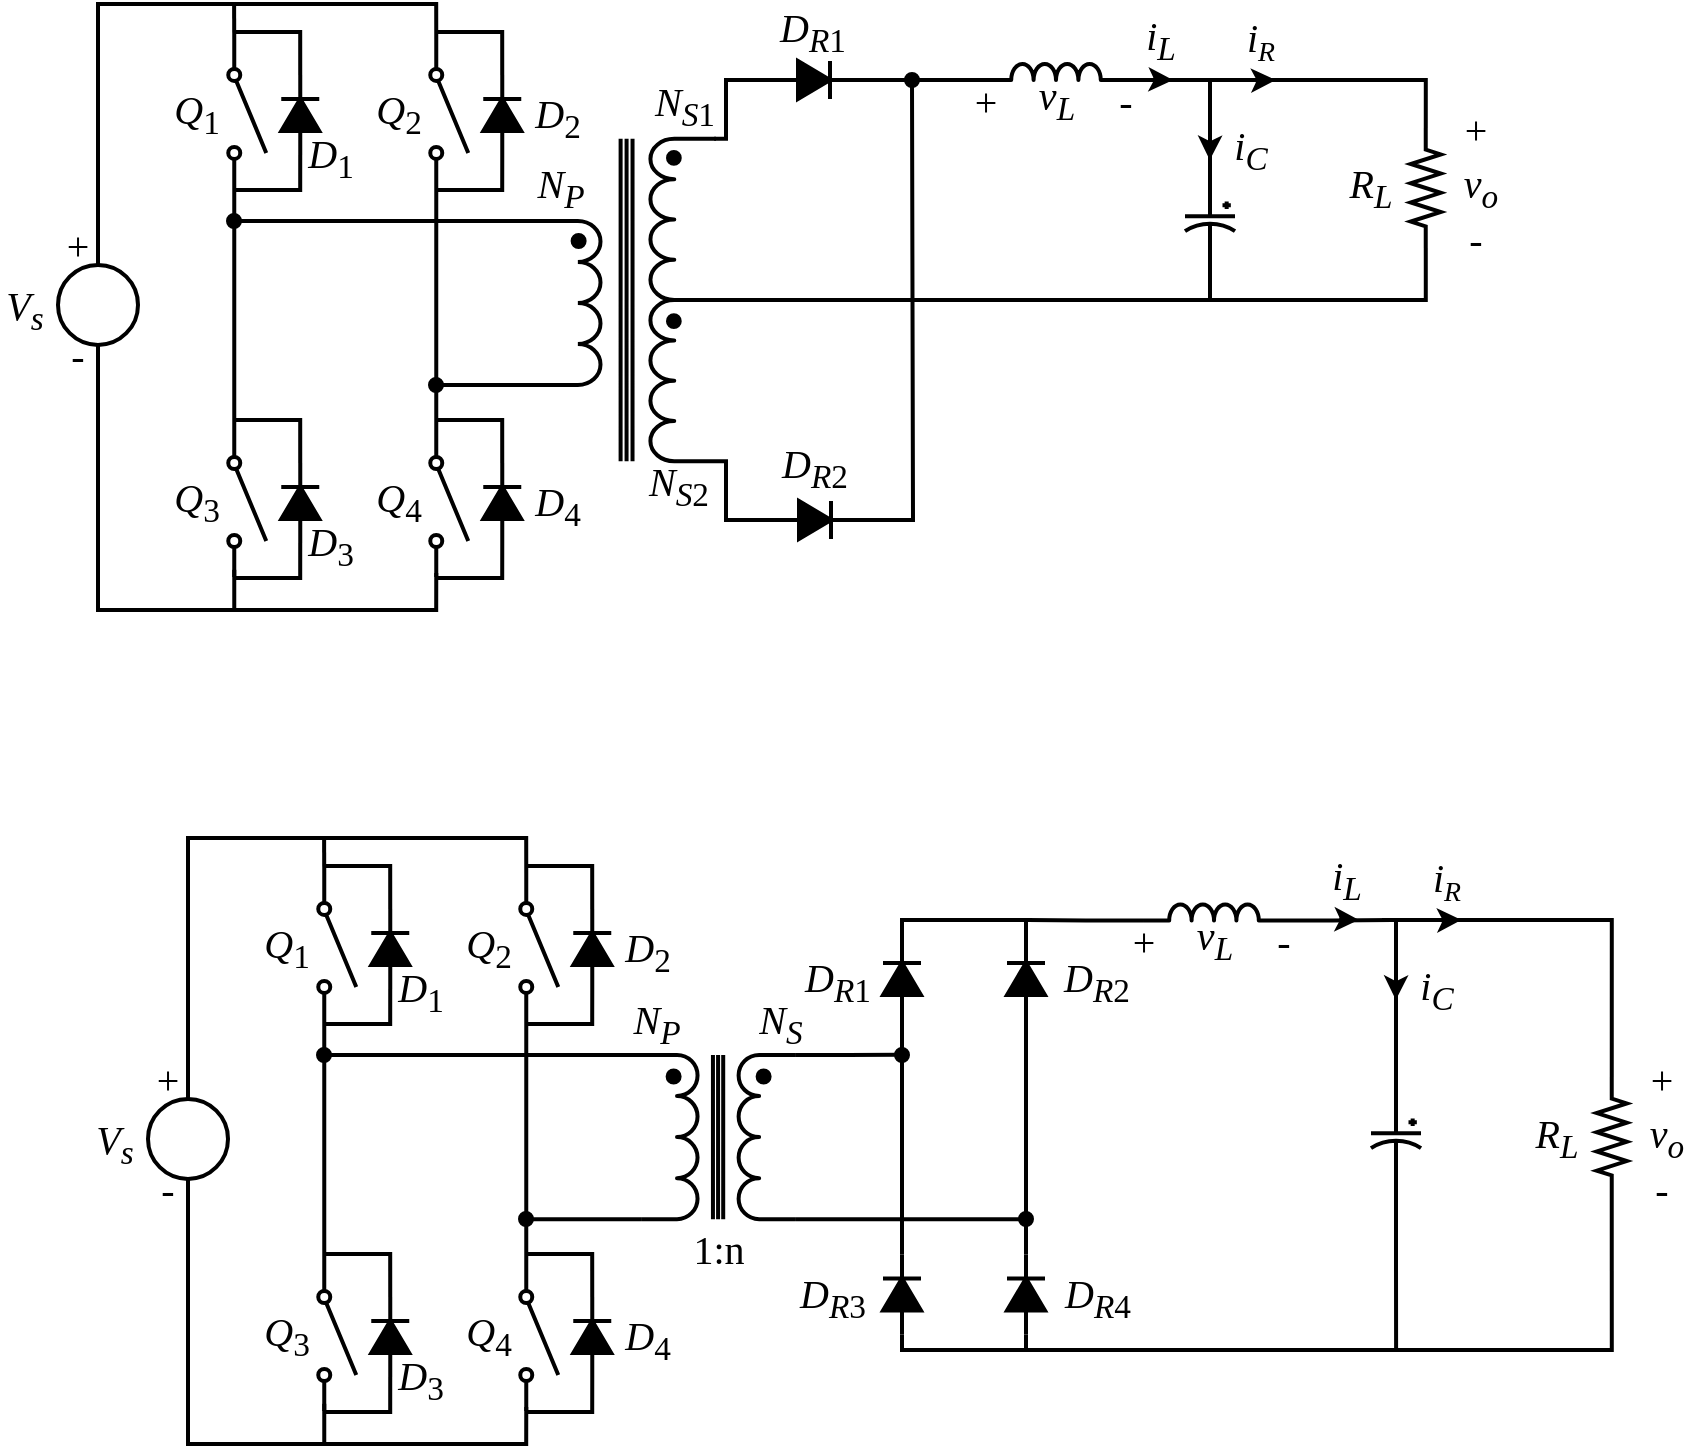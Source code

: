<mxfile version="20.2.8" type="device"><diagram id="w6q9CqalTkamYoeoK3kK" name="Page-1"><mxGraphModel dx="1497" dy="917" grid="1" gridSize="1" guides="1" tooltips="1" connect="1" arrows="1" fold="1" page="1" pageScale="1" pageWidth="1654" pageHeight="1169" math="0" shadow="0"><root><mxCell id="0"/><mxCell id="1" parent="0"/><mxCell id="lyaXN1iq3a93wf4jdD_b-1" style="edgeStyle=orthogonalEdgeStyle;rounded=0;orthogonalLoop=1;jettySize=auto;html=1;exitX=0;exitY=0;exitDx=0;exitDy=0;exitPerimeter=0;fontFamily=Montserrat;endArrow=none;endFill=0;strokeWidth=2;entryX=0;entryY=0.5;entryDx=0;entryDy=0;entryPerimeter=0;" edge="1" parent="1" target="lyaXN1iq3a93wf4jdD_b-24"><mxGeometry relative="1" as="geometry"><mxPoint x="1148" y="1197" as="targetPoint"/><Array as="points"><mxPoint x="1139" y="1226"/><mxPoint x="1139" y="1197"/></Array><mxPoint x="1133.065" y="1226.435" as="sourcePoint"/></mxGeometry></mxCell><mxCell id="lyaXN1iq3a93wf4jdD_b-2" style="edgeStyle=orthogonalEdgeStyle;rounded=0;orthogonalLoop=1;jettySize=auto;html=1;endArrow=none;endFill=0;strokeWidth=2;" edge="1" parent="1" source="lyaXN1iq3a93wf4jdD_b-4"><mxGeometry relative="1" as="geometry"><mxPoint x="1374" y="1197" as="targetPoint"/><Array as="points"><mxPoint x="1489" y="1197"/></Array></mxGeometry></mxCell><mxCell id="lyaXN1iq3a93wf4jdD_b-3" style="edgeStyle=orthogonalEdgeStyle;rounded=0;orthogonalLoop=1;jettySize=auto;html=1;endArrow=none;endFill=0;strokeWidth=2;" edge="1" parent="1" source="lyaXN1iq3a93wf4jdD_b-4"><mxGeometry relative="1" as="geometry"><mxPoint x="1366" y="1307" as="targetPoint"/><Array as="points"><mxPoint x="1489" y="1307"/><mxPoint x="1379" y="1307"/></Array></mxGeometry></mxCell><mxCell id="lyaXN1iq3a93wf4jdD_b-4" value="" style="pointerEvents=1;verticalLabelPosition=bottom;shadow=0;dashed=0;align=center;html=1;verticalAlign=top;shape=mxgraph.electrical.resistors.resistor_2;fontFamily=Montserrat;fontSize=12;rotation=-90;strokeWidth=2;" vertex="1" parent="1"><mxGeometry x="1458.87" y="1243.5" width="60" height="15" as="geometry"/></mxCell><mxCell id="lyaXN1iq3a93wf4jdD_b-5" value="&lt;span style=&quot;font-size: 20px;&quot;&gt;&lt;i style=&quot;&quot;&gt;&lt;font&gt;&lt;span&gt;R&lt;sub style=&quot;&quot;&gt;L&lt;/sub&gt;&lt;/span&gt;&lt;/font&gt;&lt;/i&gt;&lt;/span&gt;" style="text;html=1;strokeColor=none;fillColor=none;align=center;verticalAlign=middle;whiteSpace=wrap;rounded=0;fontFamily=Montserrat;fontStyle=0;strokeWidth=2;" vertex="1" parent="1"><mxGeometry x="1449" y="1236" width="24.87" height="30" as="geometry"/></mxCell><mxCell id="lyaXN1iq3a93wf4jdD_b-6" value="+" style="text;html=1;strokeColor=none;fillColor=none;align=center;verticalAlign=middle;whiteSpace=wrap;rounded=0;fontFamily=Montserrat;fontSize=20;strokeWidth=2;" vertex="1" parent="1"><mxGeometry x="1504.0" y="1211" width="20" height="20" as="geometry"/></mxCell><mxCell id="lyaXN1iq3a93wf4jdD_b-7" value="-" style="text;html=1;strokeColor=none;fillColor=none;align=center;verticalAlign=middle;whiteSpace=wrap;rounded=0;fontFamily=Montserrat;fontSize=20;strokeWidth=2;" vertex="1" parent="1"><mxGeometry x="1504.0" y="1266" width="20" height="20" as="geometry"/></mxCell><mxCell id="lyaXN1iq3a93wf4jdD_b-8" style="edgeStyle=orthogonalEdgeStyle;rounded=0;orthogonalLoop=1;jettySize=auto;html=1;endArrow=none;endFill=0;strokeWidth=2;" edge="1" parent="1" source="lyaXN1iq3a93wf4jdD_b-10"><mxGeometry relative="1" as="geometry"><mxPoint x="1381" y="1197" as="targetPoint"/></mxGeometry></mxCell><mxCell id="lyaXN1iq3a93wf4jdD_b-9" style="edgeStyle=orthogonalEdgeStyle;rounded=0;orthogonalLoop=1;jettySize=auto;html=1;endArrow=none;endFill=0;strokeWidth=2;entryX=1;entryY=1;entryDx=0;entryDy=0;entryPerimeter=0;" edge="1" parent="1" source="lyaXN1iq3a93wf4jdD_b-10" target="lyaXN1iq3a93wf4jdD_b-33"><mxGeometry relative="1" as="geometry"><mxPoint x="1157" y="1307" as="targetPoint"/><Array as="points"><mxPoint x="1381" y="1307"/><mxPoint x="1176" y="1307"/></Array></mxGeometry></mxCell><mxCell id="lyaXN1iq3a93wf4jdD_b-10" value="" style="pointerEvents=1;verticalLabelPosition=bottom;shadow=0;dashed=0;align=center;html=1;verticalAlign=top;shape=mxgraph.electrical.capacitors.capacitor_3;rotation=90;strokeWidth=2;" vertex="1" parent="1"><mxGeometry x="1362.5" y="1254.5" width="37" height="25" as="geometry"/></mxCell><mxCell id="lyaXN1iq3a93wf4jdD_b-11" style="edgeStyle=orthogonalEdgeStyle;rounded=0;orthogonalLoop=1;jettySize=auto;html=1;exitX=0;exitY=1;exitDx=0;exitDy=0;exitPerimeter=0;endArrow=none;endFill=0;strokeWidth=2;" edge="1" parent="1" source="lyaXN1iq3a93wf4jdD_b-12"><mxGeometry relative="1" as="geometry"><mxPoint x="1229" y="1197.019" as="targetPoint"/><Array as="points"><mxPoint x="1259" y="1197"/><mxPoint x="1259" y="1197"/></Array></mxGeometry></mxCell><mxCell id="lyaXN1iq3a93wf4jdD_b-12" value="" style="pointerEvents=1;verticalLabelPosition=bottom;shadow=0;dashed=0;align=center;html=1;verticalAlign=top;shape=mxgraph.electrical.inductors.inductor_3;strokeWidth=2;" vertex="1" parent="1"><mxGeometry x="1269" y="1189" width="70" height="8" as="geometry"/></mxCell><mxCell id="lyaXN1iq3a93wf4jdD_b-13" style="edgeStyle=orthogonalEdgeStyle;rounded=0;orthogonalLoop=1;jettySize=auto;html=1;exitX=1;exitY=1;exitDx=0;exitDy=0;exitPerimeter=0;endArrow=none;endFill=0;strokeWidth=2;" edge="1" parent="1" source="lyaXN1iq3a93wf4jdD_b-12"><mxGeometry relative="1" as="geometry"><mxPoint x="1379" y="1197" as="targetPoint"/><Array as="points"><mxPoint x="1349" y="1197"/><mxPoint x="1349" y="1197"/></Array></mxGeometry></mxCell><mxCell id="lyaXN1iq3a93wf4jdD_b-14" value="&lt;font&gt;&lt;span style=&quot;font-size: 20px;&quot;&gt;&lt;span&gt;&lt;i&gt;v&lt;sub&gt;L&lt;/sub&gt;&lt;/i&gt;&lt;/span&gt;&lt;/span&gt;&lt;/font&gt;" style="text;html=1;strokeColor=none;fillColor=none;align=center;verticalAlign=middle;whiteSpace=wrap;rounded=0;fontFamily=Montserrat;fontStyle=0;strokeWidth=2;" vertex="1" parent="1"><mxGeometry x="1291.57" y="1192" width="24.87" height="30" as="geometry"/></mxCell><mxCell id="lyaXN1iq3a93wf4jdD_b-15" value="+" style="text;html=1;strokeColor=none;fillColor=none;align=center;verticalAlign=middle;whiteSpace=wrap;rounded=0;fontFamily=Montserrat;fontSize=20;strokeWidth=2;" vertex="1" parent="1"><mxGeometry x="1259" y="1197" width="20" height="20" as="geometry"/></mxCell><mxCell id="lyaXN1iq3a93wf4jdD_b-16" value="-" style="text;html=1;strokeColor=none;fillColor=none;align=center;verticalAlign=middle;whiteSpace=wrap;rounded=0;fontFamily=Montserrat;fontSize=20;strokeWidth=2;" vertex="1" parent="1"><mxGeometry x="1329" y="1197" width="20" height="20" as="geometry"/></mxCell><mxCell id="lyaXN1iq3a93wf4jdD_b-17" value="" style="endArrow=classic;html=1;rounded=0;strokeWidth=2;" edge="1" parent="1"><mxGeometry width="50" height="50" relative="1" as="geometry"><mxPoint x="1381" y="1228.25" as="sourcePoint"/><mxPoint x="1380.9" y="1237" as="targetPoint"/></mxGeometry></mxCell><mxCell id="lyaXN1iq3a93wf4jdD_b-18" value="&lt;font&gt;&lt;span style=&quot;font-size: 20px;&quot;&gt;&lt;span&gt;&lt;i&gt;i&lt;sub&gt;C&lt;/sub&gt;&lt;/i&gt;&lt;/span&gt;&lt;/span&gt;&lt;/font&gt;" style="text;html=1;strokeColor=none;fillColor=none;align=center;verticalAlign=middle;whiteSpace=wrap;rounded=0;fontFamily=Montserrat;fontStyle=0;strokeWidth=2;" vertex="1" parent="1"><mxGeometry x="1389" y="1217" width="24.87" height="30" as="geometry"/></mxCell><mxCell id="lyaXN1iq3a93wf4jdD_b-19" value="" style="endArrow=classic;html=1;rounded=0;strokeWidth=2;" edge="1" parent="1"><mxGeometry width="50" height="50" relative="1" as="geometry"><mxPoint x="1352.6" y="1196.75" as="sourcePoint"/><mxPoint x="1362.5" y="1197" as="targetPoint"/></mxGeometry></mxCell><mxCell id="lyaXN1iq3a93wf4jdD_b-20" value="&lt;font&gt;&lt;span style=&quot;font-size: 20px;&quot;&gt;&lt;span&gt;&lt;i&gt;i&lt;sub&gt;L&lt;/sub&gt;&lt;/i&gt;&lt;/span&gt;&lt;/span&gt;&lt;/font&gt;" style="text;html=1;strokeColor=none;fillColor=none;align=center;verticalAlign=middle;whiteSpace=wrap;rounded=0;fontFamily=Montserrat;fontStyle=0;strokeWidth=2;" vertex="1" parent="1"><mxGeometry x="1344" y="1162" width="24.87" height="30" as="geometry"/></mxCell><mxCell id="lyaXN1iq3a93wf4jdD_b-21" value="&lt;font&gt;&lt;span style=&quot;&quot;&gt;&lt;i style=&quot;&quot;&gt;&lt;span style=&quot;font-size: 20px;&quot;&gt;i&lt;/span&gt;&lt;span style=&quot;font-size: 16.667px;&quot;&gt;&lt;sub&gt;R&lt;/sub&gt;&lt;/span&gt;&lt;/i&gt;&lt;/span&gt;&lt;/font&gt;" style="text;html=1;strokeColor=none;fillColor=none;align=center;verticalAlign=middle;whiteSpace=wrap;rounded=0;fontFamily=Montserrat;fontStyle=0;strokeWidth=2;" vertex="1" parent="1"><mxGeometry x="1394" y="1162" width="24.87" height="30" as="geometry"/></mxCell><mxCell id="lyaXN1iq3a93wf4jdD_b-22" value="" style="endArrow=classic;html=1;rounded=0;strokeWidth=2;" edge="1" parent="1"><mxGeometry width="50" height="50" relative="1" as="geometry"><mxPoint x="1403.87" y="1197.25" as="sourcePoint"/><mxPoint x="1413.77" y="1197" as="targetPoint"/></mxGeometry></mxCell><mxCell id="lyaXN1iq3a93wf4jdD_b-23" style="edgeStyle=orthogonalEdgeStyle;rounded=0;orthogonalLoop=1;jettySize=auto;html=1;exitX=1;exitY=0.5;exitDx=0;exitDy=0;exitPerimeter=0;endArrow=none;endFill=0;strokeWidth=2;" edge="1" parent="1" source="lyaXN1iq3a93wf4jdD_b-24"><mxGeometry relative="1" as="geometry"><mxPoint x="1231" y="1197.02" as="targetPoint"/></mxGeometry></mxCell><mxCell id="lyaXN1iq3a93wf4jdD_b-24" value="" style="pointerEvents=1;fillColor=strokeColor;verticalLabelPosition=bottom;shadow=0;dashed=0;align=center;html=1;verticalAlign=top;shape=mxgraph.electrical.diodes.diode;rotation=0;strokeWidth=2;" vertex="1" parent="1"><mxGeometry x="1163" y="1187.5" width="40" height="19" as="geometry"/></mxCell><mxCell id="lyaXN1iq3a93wf4jdD_b-25" value="&lt;span style=&quot;font-size: 20px;&quot;&gt;&lt;i&gt;D&lt;/i&gt;&lt;sub style=&quot;&quot;&gt;&lt;i&gt;R&lt;/i&gt;1&lt;/sub&gt;&lt;/span&gt;" style="text;html=1;strokeColor=none;fillColor=none;align=center;verticalAlign=middle;whiteSpace=wrap;rounded=0;fontStyle=0;fontFamily=Montserrat;strokeWidth=2;" vertex="1" parent="1"><mxGeometry x="1170.13" y="1162" width="24.87" height="22" as="geometry"/></mxCell><mxCell id="lyaXN1iq3a93wf4jdD_b-36" style="edgeStyle=orthogonalEdgeStyle;rounded=0;orthogonalLoop=1;jettySize=auto;html=1;exitX=0;exitY=1;exitDx=0;exitDy=0;exitPerimeter=0;endArrow=none;endFill=0;strokeWidth=2;" edge="1" parent="1" source="lyaXN1iq3a93wf4jdD_b-33"><mxGeometry relative="1" as="geometry"><mxPoint x="1139" y="1417" as="targetPoint"/></mxGeometry></mxCell><mxCell id="lyaXN1iq3a93wf4jdD_b-37" style="edgeStyle=orthogonalEdgeStyle;rounded=0;orthogonalLoop=1;jettySize=auto;html=1;exitX=0;exitY=0.5;exitDx=0;exitDy=0;exitPerimeter=0;endArrow=none;endFill=0;strokeWidth=2;" edge="1" parent="1" source="lyaXN1iq3a93wf4jdD_b-39"><mxGeometry relative="1" as="geometry"><mxPoint x="1138" y="1417.047" as="targetPoint"/></mxGeometry></mxCell><mxCell id="lyaXN1iq3a93wf4jdD_b-38" style="edgeStyle=orthogonalEdgeStyle;rounded=0;orthogonalLoop=1;jettySize=auto;html=1;exitX=1;exitY=0.5;exitDx=0;exitDy=0;exitPerimeter=0;endArrow=none;endFill=0;strokeWidth=2;" edge="1" parent="1" source="lyaXN1iq3a93wf4jdD_b-39"><mxGeometry relative="1" as="geometry"><mxPoint x="1232" y="1198" as="targetPoint"/></mxGeometry></mxCell><mxCell id="lyaXN1iq3a93wf4jdD_b-39" value="" style="pointerEvents=1;fillColor=strokeColor;verticalLabelPosition=bottom;shadow=0;dashed=0;align=center;html=1;verticalAlign=top;shape=mxgraph.electrical.diodes.diode;rotation=0;strokeWidth=2;" vertex="1" parent="1"><mxGeometry x="1163.5" y="1407.5" width="40" height="19" as="geometry"/></mxCell><mxCell id="lyaXN1iq3a93wf4jdD_b-40" value="&lt;span style=&quot;font-size: 20px;&quot;&gt;&lt;i&gt;D&lt;/i&gt;&lt;sub style=&quot;&quot;&gt;&lt;i&gt;R&lt;/i&gt;2&lt;/sub&gt;&lt;/span&gt;" style="text;html=1;strokeColor=none;fillColor=none;align=center;verticalAlign=middle;whiteSpace=wrap;rounded=0;fontStyle=0;fontFamily=Montserrat;strokeWidth=2;" vertex="1" parent="1"><mxGeometry x="1171.06" y="1380" width="24.87" height="22" as="geometry"/></mxCell><mxCell id="lyaXN1iq3a93wf4jdD_b-41" value="" style="ellipse;whiteSpace=wrap;html=1;aspect=fixed;fontSize=20;fillColor=#000000;connectable=0;strokeWidth=2;" vertex="1" parent="1"><mxGeometry x="1229" y="1194" width="6" height="6" as="geometry"/></mxCell><mxCell id="lyaXN1iq3a93wf4jdD_b-42" value="&lt;span style=&quot;font-size: 20px;&quot;&gt;&lt;i&gt;N&lt;/i&gt;&lt;sub style=&quot;&quot;&gt;&lt;i&gt;S&lt;/i&gt;2&lt;/sub&gt;&lt;/span&gt;" style="text;html=1;strokeColor=none;fillColor=none;align=center;verticalAlign=middle;whiteSpace=wrap;rounded=0;fontStyle=0;fontFamily=Montserrat;strokeWidth=2;" vertex="1" parent="1"><mxGeometry x="1097.27" y="1388.9" width="36.87" height="22.5" as="geometry"/></mxCell><mxCell id="lyaXN1iq3a93wf4jdD_b-43" value="&lt;span style=&quot;font-size: 20px;&quot;&gt;&lt;i&gt;N&lt;/i&gt;&lt;sub style=&quot;&quot;&gt;&lt;i&gt;S&lt;/i&gt;1&lt;/sub&gt;&lt;/span&gt;" style="text;html=1;strokeColor=none;fillColor=none;align=center;verticalAlign=middle;whiteSpace=wrap;rounded=0;fontStyle=0;fontFamily=Montserrat;strokeWidth=2;" vertex="1" parent="1"><mxGeometry x="1102" y="1198.5" width="32.87" height="22.5" as="geometry"/></mxCell><mxCell id="lyaXN1iq3a93wf4jdD_b-47" style="edgeStyle=orthogonalEdgeStyle;rounded=0;orthogonalLoop=1;jettySize=auto;html=1;fontFamily=Montserrat;endArrow=none;endFill=0;strokeWidth=2;entryX=1;entryY=0.25;entryDx=0;entryDy=0;exitX=0.974;exitY=0.8;exitDx=0;exitDy=0;exitPerimeter=0;" edge="1" parent="1" source="lyaXN1iq3a93wf4jdD_b-53" target="lyaXN1iq3a93wf4jdD_b-51"><mxGeometry relative="1" as="geometry"><mxPoint x="825" y="1375" as="targetPoint"/><Array as="points"><mxPoint x="994" y="1462"/><mxPoint x="825" y="1462"/></Array><mxPoint x="994.13" y="1474" as="sourcePoint"/></mxGeometry></mxCell><mxCell id="lyaXN1iq3a93wf4jdD_b-48" value="&lt;span style=&quot;font-size: 20px;&quot;&gt;&lt;i&gt;Q&lt;/i&gt;&lt;sub&gt;4&lt;/sub&gt;&lt;/span&gt;" style="text;html=1;strokeColor=none;fillColor=none;align=center;verticalAlign=middle;whiteSpace=wrap;rounded=0;fontStyle=0;fontFamily=Montserrat;strokeWidth=2;" vertex="1" parent="1"><mxGeometry x="962.63" y="1396.75" width="24.87" height="22.5" as="geometry"/></mxCell><mxCell id="lyaXN1iq3a93wf4jdD_b-111" style="edgeStyle=orthogonalEdgeStyle;rounded=0;orthogonalLoop=1;jettySize=auto;html=1;exitX=0.5;exitY=0;exitDx=0;exitDy=0;strokeWidth=2;endArrow=none;endFill=0;" edge="1" parent="1" source="lyaXN1iq3a93wf4jdD_b-49"><mxGeometry relative="1" as="geometry"><mxPoint x="891" y="1159" as="targetPoint"/><Array as="points"><mxPoint x="825" y="1159"/><mxPoint x="891" y="1159"/></Array></mxGeometry></mxCell><mxCell id="lyaXN1iq3a93wf4jdD_b-49" value="" style="ellipse;whiteSpace=wrap;html=1;aspect=fixed;fontFamily=Montserrat;fontSize=20;strokeWidth=2;" vertex="1" parent="1"><mxGeometry x="805" y="1289.45" width="40" height="40" as="geometry"/></mxCell><mxCell id="lyaXN1iq3a93wf4jdD_b-50" value="+" style="text;html=1;strokeColor=none;fillColor=none;align=center;verticalAlign=middle;whiteSpace=wrap;rounded=0;fontFamily=Montserrat;fontSize=20;strokeWidth=2;" vertex="1" parent="1"><mxGeometry x="805" y="1269.45" width="20" height="20" as="geometry"/></mxCell><mxCell id="lyaXN1iq3a93wf4jdD_b-51" value="-" style="text;html=1;strokeColor=none;fillColor=none;align=center;verticalAlign=middle;whiteSpace=wrap;rounded=0;fontFamily=Montserrat;fontSize=20;strokeWidth=2;" vertex="1" parent="1"><mxGeometry x="805" y="1324.45" width="20" height="20" as="geometry"/></mxCell><mxCell id="lyaXN1iq3a93wf4jdD_b-52" value="&lt;font&gt;&lt;span style=&quot;font-size: 20px;&quot;&gt;&lt;span&gt;&lt;i&gt;V&lt;sub&gt;s&lt;/sub&gt;&lt;/i&gt;&lt;/span&gt;&lt;/span&gt;&lt;/font&gt;" style="text;html=1;strokeColor=none;fillColor=none;align=center;verticalAlign=middle;whiteSpace=wrap;rounded=0;fontFamily=Montserrat;fontStyle=0;strokeWidth=2;" vertex="1" parent="1"><mxGeometry x="776" y="1296.5" width="24.87" height="30" as="geometry"/></mxCell><mxCell id="lyaXN1iq3a93wf4jdD_b-81" style="edgeStyle=orthogonalEdgeStyle;rounded=0;orthogonalLoop=1;jettySize=auto;html=1;exitX=0;exitY=0.8;exitDx=0;exitDy=0;endArrow=none;endFill=0;strokeWidth=2;entryX=1;entryY=0.8;entryDx=0;entryDy=0;" edge="1" parent="1" source="lyaXN1iq3a93wf4jdD_b-53" target="lyaXN1iq3a93wf4jdD_b-89"><mxGeometry relative="1" as="geometry"><mxPoint x="994.023" y="1351" as="targetPoint"/></mxGeometry></mxCell><mxCell id="lyaXN1iq3a93wf4jdD_b-53" value="" style="shape=mxgraph.electrical.electro-mechanical.singleSwitch;aspect=fixed;elSwitchState=off;fontFamily=Montserrat;fontSize=20;strokeWidth=2;rotation=90;" vertex="1" parent="1"><mxGeometry x="962.63" y="1398" width="75" height="20" as="geometry"/></mxCell><mxCell id="lyaXN1iq3a93wf4jdD_b-54" style="edgeStyle=orthogonalEdgeStyle;rounded=0;orthogonalLoop=1;jettySize=auto;html=1;exitX=1;exitY=0.75;exitDx=0;exitDy=0;entryX=0.998;entryY=0.798;entryDx=0;entryDy=0;entryPerimeter=0;strokeWidth=2;" edge="1" parent="1" source="lyaXN1iq3a93wf4jdD_b-50" target="lyaXN1iq3a93wf4jdD_b-50"><mxGeometry relative="1" as="geometry"/></mxCell><mxCell id="lyaXN1iq3a93wf4jdD_b-56" style="edgeStyle=orthogonalEdgeStyle;rounded=0;orthogonalLoop=1;jettySize=auto;html=1;endArrow=none;endFill=0;strokeWidth=2;exitX=0.952;exitY=0.8;exitDx=0;exitDy=0;exitPerimeter=0;" edge="1" parent="1" source="lyaXN1iq3a93wf4jdD_b-66"><mxGeometry relative="1" as="geometry"><mxPoint x="893.13" y="1462" as="targetPoint"/><mxPoint x="893.13" y="1448" as="sourcePoint"/></mxGeometry></mxCell><mxCell id="lyaXN1iq3a93wf4jdD_b-62" value="" style="rounded=0;whiteSpace=wrap;html=1;strokeWidth=2;strokeColor=none;rotation=-90;" vertex="1" parent="1"><mxGeometry x="997.825" y="1248.25" width="96.91" height="38.04" as="geometry"/></mxCell><mxCell id="lyaXN1iq3a93wf4jdD_b-64" value="&lt;span style=&quot;font-size: 20px;&quot;&gt;&lt;i&gt;Q&lt;/i&gt;&lt;sub&gt;3&lt;/sub&gt;&lt;/span&gt;" style="text;html=1;strokeColor=none;fillColor=none;align=center;verticalAlign=middle;whiteSpace=wrap;rounded=0;fontStyle=0;fontFamily=Montserrat;strokeWidth=2;" vertex="1" parent="1"><mxGeometry x="862.13" y="1396.75" width="24.87" height="22.5" as="geometry"/></mxCell><mxCell id="lyaXN1iq3a93wf4jdD_b-65" style="edgeStyle=orthogonalEdgeStyle;rounded=0;orthogonalLoop=1;jettySize=auto;html=1;exitX=0;exitY=0.8;exitDx=0;exitDy=0;endArrow=none;endFill=0;strokeWidth=2;entryX=1;entryY=0.8;entryDx=0;entryDy=0;" edge="1" parent="1" source="lyaXN1iq3a93wf4jdD_b-66" target="lyaXN1iq3a93wf4jdD_b-92"><mxGeometry relative="1" as="geometry"><mxPoint x="893.169" y="1363" as="targetPoint"/></mxGeometry></mxCell><mxCell id="lyaXN1iq3a93wf4jdD_b-66" value="" style="shape=mxgraph.electrical.electro-mechanical.singleSwitch;aspect=fixed;elSwitchState=off;fontFamily=Montserrat;fontSize=20;strokeWidth=2;rotation=90;" vertex="1" parent="1"><mxGeometry x="861.63" y="1398" width="75" height="20" as="geometry"/></mxCell><mxCell id="lyaXN1iq3a93wf4jdD_b-68" style="edgeStyle=orthogonalEdgeStyle;rounded=0;orthogonalLoop=1;jettySize=auto;html=1;endArrow=none;endFill=0;strokeWidth=2;" edge="1" parent="1" source="lyaXN1iq3a93wf4jdD_b-70"><mxGeometry relative="1" as="geometry"><mxPoint x="994" y="1367" as="targetPoint"/><Array as="points"><mxPoint x="1027" y="1367"/></Array></mxGeometry></mxCell><mxCell id="lyaXN1iq3a93wf4jdD_b-69" style="edgeStyle=orthogonalEdgeStyle;rounded=0;orthogonalLoop=1;jettySize=auto;html=1;exitX=0;exitY=0.5;exitDx=0;exitDy=0;exitPerimeter=0;endArrow=none;endFill=0;strokeWidth=2;" edge="1" parent="1" source="lyaXN1iq3a93wf4jdD_b-70"><mxGeometry relative="1" as="geometry"><mxPoint x="994" y="1446" as="targetPoint"/><Array as="points"><mxPoint x="1027" y="1446"/></Array></mxGeometry></mxCell><mxCell id="lyaXN1iq3a93wf4jdD_b-70" value="" style="pointerEvents=1;fillColor=strokeColor;verticalLabelPosition=bottom;shadow=0;dashed=0;align=center;html=1;verticalAlign=top;shape=mxgraph.electrical.diodes.diode;rotation=-90;strokeWidth=2;" vertex="1" parent="1"><mxGeometry x="1007.13" y="1399" width="40" height="19" as="geometry"/></mxCell><mxCell id="lyaXN1iq3a93wf4jdD_b-71" style="edgeStyle=orthogonalEdgeStyle;rounded=0;orthogonalLoop=1;jettySize=auto;html=1;endArrow=none;endFill=0;strokeWidth=2;" edge="1" parent="1" source="lyaXN1iq3a93wf4jdD_b-73"><mxGeometry relative="1" as="geometry"><mxPoint x="893.13" y="1367" as="targetPoint"/><Array as="points"><mxPoint x="926.13" y="1367"/></Array></mxGeometry></mxCell><mxCell id="lyaXN1iq3a93wf4jdD_b-72" style="edgeStyle=orthogonalEdgeStyle;rounded=0;orthogonalLoop=1;jettySize=auto;html=1;endArrow=none;endFill=0;strokeWidth=2;" edge="1" parent="1" source="lyaXN1iq3a93wf4jdD_b-73"><mxGeometry relative="1" as="geometry"><mxPoint x="893.13" y="1446" as="targetPoint"/><Array as="points"><mxPoint x="926.13" y="1446"/></Array></mxGeometry></mxCell><mxCell id="lyaXN1iq3a93wf4jdD_b-73" value="" style="pointerEvents=1;fillColor=strokeColor;verticalLabelPosition=bottom;shadow=0;dashed=0;align=center;html=1;verticalAlign=top;shape=mxgraph.electrical.diodes.diode;rotation=-90;strokeWidth=2;" vertex="1" parent="1"><mxGeometry x="906.13" y="1399" width="40" height="19" as="geometry"/></mxCell><mxCell id="lyaXN1iq3a93wf4jdD_b-74" value="&lt;span style=&quot;font-size: 20px;&quot;&gt;&lt;i&gt;D&lt;/i&gt;&lt;sub&gt;3&lt;/sub&gt;&lt;/span&gt;" style="text;html=1;strokeColor=none;fillColor=none;align=center;verticalAlign=middle;whiteSpace=wrap;rounded=0;fontStyle=0;fontFamily=Montserrat;strokeWidth=2;" vertex="1" parent="1"><mxGeometry x="929.13" y="1419.25" width="24.87" height="22" as="geometry"/></mxCell><mxCell id="lyaXN1iq3a93wf4jdD_b-75" value="&lt;span style=&quot;font-size: 20px;&quot;&gt;&lt;i&gt;D&lt;/i&gt;&lt;sub&gt;4&lt;/sub&gt;&lt;/span&gt;" style="text;html=1;strokeColor=none;fillColor=none;align=center;verticalAlign=middle;whiteSpace=wrap;rounded=0;fontStyle=0;fontFamily=Montserrat;strokeWidth=2;" vertex="1" parent="1"><mxGeometry x="1041" y="1399" width="28" height="22" as="geometry"/></mxCell><mxCell id="lyaXN1iq3a93wf4jdD_b-87" value="&lt;font&gt;&lt;span style=&quot;font-size: 20px;&quot;&gt;&lt;span&gt;&lt;i&gt;Q&lt;/i&gt;&lt;sub&gt;2&lt;/sub&gt;&lt;/span&gt;&lt;/span&gt;&lt;/font&gt;" style="text;html=1;strokeColor=none;fillColor=none;align=center;verticalAlign=middle;whiteSpace=wrap;rounded=0;fontStyle=0;fontFamily=Montserrat;strokeWidth=2;" vertex="1" parent="1"><mxGeometry x="962.63" y="1202.72" width="24.87" height="22.5" as="geometry"/></mxCell><mxCell id="lyaXN1iq3a93wf4jdD_b-106" style="edgeStyle=orthogonalEdgeStyle;rounded=0;orthogonalLoop=1;jettySize=auto;html=1;exitX=0;exitY=0.8;exitDx=0;exitDy=0;strokeWidth=2;endArrow=none;endFill=0;" edge="1" parent="1" source="lyaXN1iq3a93wf4jdD_b-89"><mxGeometry relative="1" as="geometry"><mxPoint x="890" y="1159" as="targetPoint"/><Array as="points"><mxPoint x="994" y="1159"/></Array></mxGeometry></mxCell><mxCell id="lyaXN1iq3a93wf4jdD_b-89" value="" style="shape=mxgraph.electrical.electro-mechanical.singleSwitch;aspect=fixed;elSwitchState=off;fontFamily=Montserrat;fontSize=20;strokeWidth=2;rotation=90;" vertex="1" parent="1"><mxGeometry x="962.63" y="1203.97" width="75" height="20" as="geometry"/></mxCell><mxCell id="lyaXN1iq3a93wf4jdD_b-90" value="&lt;span style=&quot;font-size: 20px;&quot;&gt;&lt;i&gt;Q&lt;/i&gt;&lt;sub&gt;1&lt;/sub&gt;&lt;/span&gt;" style="text;html=1;strokeColor=none;fillColor=none;align=center;verticalAlign=middle;whiteSpace=wrap;rounded=0;fontStyle=0;fontFamily=Montserrat;strokeWidth=2;" vertex="1" parent="1"><mxGeometry x="862.13" y="1202.72" width="24.87" height="22.5" as="geometry"/></mxCell><mxCell id="lyaXN1iq3a93wf4jdD_b-112" style="edgeStyle=orthogonalEdgeStyle;rounded=0;orthogonalLoop=1;jettySize=auto;html=1;exitX=0;exitY=0.8;exitDx=0;exitDy=0;strokeWidth=2;endArrow=none;endFill=0;" edge="1" parent="1" source="lyaXN1iq3a93wf4jdD_b-92"><mxGeometry relative="1" as="geometry"><mxPoint x="893.038" y="1158" as="targetPoint"/></mxGeometry></mxCell><mxCell id="lyaXN1iq3a93wf4jdD_b-92" value="" style="shape=mxgraph.electrical.electro-mechanical.singleSwitch;aspect=fixed;elSwitchState=off;fontFamily=Montserrat;fontSize=20;strokeWidth=2;rotation=90;" vertex="1" parent="1"><mxGeometry x="861.63" y="1203.97" width="75" height="20" as="geometry"/></mxCell><mxCell id="lyaXN1iq3a93wf4jdD_b-93" style="edgeStyle=orthogonalEdgeStyle;rounded=0;orthogonalLoop=1;jettySize=auto;html=1;endArrow=none;endFill=0;strokeWidth=2;" edge="1" parent="1" source="lyaXN1iq3a93wf4jdD_b-95"><mxGeometry relative="1" as="geometry"><mxPoint x="994" y="1172.97" as="targetPoint"/><Array as="points"><mxPoint x="1027" y="1172.97"/></Array></mxGeometry></mxCell><mxCell id="lyaXN1iq3a93wf4jdD_b-94" style="edgeStyle=orthogonalEdgeStyle;rounded=0;orthogonalLoop=1;jettySize=auto;html=1;exitX=0;exitY=0.5;exitDx=0;exitDy=0;exitPerimeter=0;endArrow=none;endFill=0;strokeWidth=2;" edge="1" parent="1" source="lyaXN1iq3a93wf4jdD_b-95"><mxGeometry relative="1" as="geometry"><mxPoint x="994" y="1251.97" as="targetPoint"/><Array as="points"><mxPoint x="1027" y="1251.97"/></Array></mxGeometry></mxCell><mxCell id="lyaXN1iq3a93wf4jdD_b-95" value="" style="pointerEvents=1;fillColor=strokeColor;verticalLabelPosition=bottom;shadow=0;dashed=0;align=center;html=1;verticalAlign=top;shape=mxgraph.electrical.diodes.diode;rotation=-90;strokeWidth=2;" vertex="1" parent="1"><mxGeometry x="1007.13" y="1204.97" width="40" height="19" as="geometry"/></mxCell><mxCell id="lyaXN1iq3a93wf4jdD_b-96" style="edgeStyle=orthogonalEdgeStyle;rounded=0;orthogonalLoop=1;jettySize=auto;html=1;endArrow=none;endFill=0;strokeWidth=2;" edge="1" parent="1" source="lyaXN1iq3a93wf4jdD_b-98"><mxGeometry relative="1" as="geometry"><mxPoint x="893.13" y="1172.97" as="targetPoint"/><Array as="points"><mxPoint x="926.13" y="1172.97"/></Array></mxGeometry></mxCell><mxCell id="lyaXN1iq3a93wf4jdD_b-97" style="edgeStyle=orthogonalEdgeStyle;rounded=0;orthogonalLoop=1;jettySize=auto;html=1;endArrow=none;endFill=0;strokeWidth=2;" edge="1" parent="1" source="lyaXN1iq3a93wf4jdD_b-98"><mxGeometry relative="1" as="geometry"><mxPoint x="893.13" y="1251.97" as="targetPoint"/><Array as="points"><mxPoint x="926.13" y="1251.97"/></Array></mxGeometry></mxCell><mxCell id="lyaXN1iq3a93wf4jdD_b-98" value="" style="pointerEvents=1;fillColor=strokeColor;verticalLabelPosition=bottom;shadow=0;dashed=0;align=center;html=1;verticalAlign=top;shape=mxgraph.electrical.diodes.diode;rotation=-90;strokeWidth=2;" vertex="1" parent="1"><mxGeometry x="906.13" y="1204.97" width="40" height="19" as="geometry"/></mxCell><mxCell id="lyaXN1iq3a93wf4jdD_b-99" value="&lt;span style=&quot;font-size: 20px;&quot;&gt;&lt;i&gt;D&lt;/i&gt;&lt;sub&gt;1&lt;/sub&gt;&lt;/span&gt;" style="text;html=1;strokeColor=none;fillColor=none;align=center;verticalAlign=middle;whiteSpace=wrap;rounded=0;fontStyle=0;fontFamily=Montserrat;strokeWidth=2;" vertex="1" parent="1"><mxGeometry x="929.13" y="1225.22" width="24.87" height="22" as="geometry"/></mxCell><mxCell id="lyaXN1iq3a93wf4jdD_b-26" value="" style="group" vertex="1" connectable="0" parent="1"><mxGeometry x="1010.995" y="1225.0" width="123.14" height="163.9" as="geometry"/></mxCell><mxCell id="lyaXN1iq3a93wf4jdD_b-27" value="" style="group;rotation=-180;" vertex="1" connectable="0" parent="lyaXN1iq3a93wf4jdD_b-26"><mxGeometry x="0.01" width="123.13" height="89.623" as="geometry"/></mxCell><mxCell id="lyaXN1iq3a93wf4jdD_b-28" value="" style="group" vertex="1" connectable="0" parent="lyaXN1iq3a93wf4jdD_b-27"><mxGeometry x="30.435" y="-7.447" width="92.495" height="97.07" as="geometry"/></mxCell><mxCell id="lyaXN1iq3a93wf4jdD_b-29" value="" style="pointerEvents=1;verticalLabelPosition=bottom;shadow=0;dashed=0;align=center;html=1;verticalAlign=top;shape=mxgraph.electrical.inductors.transformer_1;strokeWidth=2;rotation=-90;" vertex="1" parent="lyaXN1iq3a93wf4jdD_b-28"><mxGeometry x="7.565" y="4.442" width="80.57" height="89.437" as="geometry"/></mxCell><mxCell id="lyaXN1iq3a93wf4jdD_b-30" value="" style="rounded=0;whiteSpace=wrap;html=1;strokeWidth=2;strokeColor=none;rotation=-270;" vertex="1" parent="lyaXN1iq3a93wf4jdD_b-28"><mxGeometry x="-29.435" y="29.484" width="96.91" height="38.103" as="geometry"/></mxCell><mxCell id="lyaXN1iq3a93wf4jdD_b-31" value="" style="ellipse;whiteSpace=wrap;html=1;aspect=fixed;fontSize=20;fillColor=#000000;connectable=0;strokeWidth=2;rotation=-180;" vertex="1" parent="lyaXN1iq3a93wf4jdD_b-28"><mxGeometry x="68.565" y="15.46" width="5.868" height="5.868" as="geometry"/></mxCell><mxCell id="lyaXN1iq3a93wf4jdD_b-32" value="" style="group;rotation=-180;" vertex="1" connectable="0" parent="lyaXN1iq3a93wf4jdD_b-26"><mxGeometry x="-2.274e-13" y="80.633" width="123.13" height="83.267" as="geometry"/></mxCell><mxCell id="lyaXN1iq3a93wf4jdD_b-33" value="" style="pointerEvents=1;verticalLabelPosition=bottom;shadow=0;dashed=0;align=center;html=1;verticalAlign=top;shape=mxgraph.electrical.inductors.transformer_1;strokeWidth=2;rotation=-90;" vertex="1" parent="lyaXN1iq3a93wf4jdD_b-32"><mxGeometry x="38" y="-3.005" width="80.57" height="89.437" as="geometry"/></mxCell><mxCell id="lyaXN1iq3a93wf4jdD_b-34" value="" style="rounded=0;whiteSpace=wrap;html=1;strokeWidth=2;strokeColor=none;rotation=-270;" vertex="1" parent="lyaXN1iq3a93wf4jdD_b-32"><mxGeometry x="1" y="22.036" width="96.91" height="38.103" as="geometry"/></mxCell><mxCell id="lyaXN1iq3a93wf4jdD_b-35" value="" style="ellipse;whiteSpace=wrap;html=1;aspect=fixed;fontSize=20;fillColor=#000000;connectable=0;strokeWidth=2;rotation=-180;" vertex="1" parent="lyaXN1iq3a93wf4jdD_b-32"><mxGeometry x="99" y="9.015" width="5.868" height="5.868" as="geometry"/></mxCell><mxCell id="lyaXN1iq3a93wf4jdD_b-101" value="" style="pointerEvents=1;verticalLabelPosition=bottom;shadow=0;dashed=0;align=center;html=1;verticalAlign=top;shape=mxgraph.electrical.inductors.inductor;fillColor=none;rotation=90;strokeWidth=2;" vertex="1" parent="lyaXN1iq3a93wf4jdD_b-32"><mxGeometry x="5.005" y="-16.383" width="82" height="38.5" as="geometry"/></mxCell><mxCell id="lyaXN1iq3a93wf4jdD_b-107" value="&lt;span style=&quot;color: rgba(0, 0, 0, 0); font-family: monospace; font-size: 0px; text-align: start;&quot;&gt;%3CmxGraphModel%3E%3Croot%3E%3CmxCell%20id%3D%220%22%2F%3E%3CmxCell%20id%3D%221%22%20parent%3D%220%22%2F%3E%3CmxCell%20id%3D%222%22%20value%3D%22%26lt%3Bspan%20style%3D%26quot%3Bfont-size%3A%2020px%3B%26quot%3B%26gt%3B%26lt%3Bi%26gt%3BN%26lt%3B%2Fi%26gt%3B%26lt%3Bsub%20style%3D%26quot%3B%26quot%3B%26gt%3B%26lt%3Bi%26gt%3BP%26lt%3B%2Fi%26gt%3B%26lt%3B%2Fsub%26gt%3B%26lt%3B%2Fspan%26gt%3B%22%20style%3D%22text%3Bhtml%3D1%3BstrokeColor%3Dnone%3BfillColor%3Dnone%3Balign%3Dcenter%3BverticalAlign%3Dmiddle%3BwhiteSpace%3Dwrap%3Brounded%3D0%3BfontStyle%3D0%3BfontFamily%3DMontserrat%3BstrokeWidth%3D2%3B%22%20vertex%3D%221%22%20parent%3D%221%22%3E%3CmxGeometry%20x%3D%221229.54%22%20y%3D%221870%22%20width%3D%2235%22%20height%3D%2222.5%22%20as%3D%22geometry%22%2F%3E%3C%2FmxCell%3E%3C%2Froot%3E%3C%2FmxGraphModel%3E&lt;/span&gt;&lt;span style=&quot;color: rgba(0, 0, 0, 0); font-family: monospace; font-size: 0px; text-align: start;&quot;&gt;%3CmxGraphModel%3E%3Croot%3E%3CmxCell%20id%3D%220%22%2F%3E%3CmxCell%20id%3D%221%22%20parent%3D%220%22%2F%3E%3CmxCell%20id%3D%222%22%20value%3D%22%26lt%3Bspan%20style%3D%26quot%3Bfont-size%3A%2020px%3B%26quot%3B%26gt%3B%26lt%3Bi%26gt%3BN%26lt%3B%2Fi%26gt%3B%26lt%3Bsub%20style%3D%26quot%3B%26quot%3B%26gt%3B%26lt%3Bi%26gt%3BP%26lt%3B%2Fi%26gt%3B%26lt%3B%2Fsub%26gt%3B%26lt%3B%2Fspan%26gt%3B%22%20style%3D%22text%3Bhtml%3D1%3BstrokeColor%3Dnone%3BfillColor%3Dnone%3Balign%3Dcenter%3BverticalAlign%3Dmiddle%3BwhiteSpace%3Dwrap%3Brounded%3D0%3BfontStyle%3D0%3BfontFamily%3DMontserrat%3BstrokeWidth%3D2%3B%22%20vertex%3D%221%22%20parent%3D%221%22%3E%3CmxGeometry%20x%3D%221229.54%22%20y%3D%221870%22%20width%3D%2235%22%20height%3D%2222.5%22%20as%3D%22geometry%22%2F%3E%3C%2FmxCell%3E%3C%2Froot%3E%3C%2FmxGraphModel%3E&lt;/span&gt;&lt;span style=&quot;color: rgba(0, 0, 0, 0); font-family: monospace; font-size: 0px; text-align: start;&quot;&gt;%3CmxGraphModel%3E%3Croot%3E%3CmxCell%20id%3D%220%22%2F%3E%3CmxCell%20id%3D%221%22%20parent%3D%220%22%2F%3E%3CmxCell%20id%3D%222%22%20value%3D%22%26lt%3Bspan%20style%3D%26quot%3Bfont-size%3A%2020px%3B%26quot%3B%26gt%3B%26lt%3Bi%26gt%3BN%26lt%3B%2Fi%26gt%3B%26lt%3Bsub%20style%3D%26quot%3B%26quot%3B%26gt%3B%26lt%3Bi%26gt%3BP%26lt%3B%2Fi%26gt%3B%26lt%3B%2Fsub%26gt%3B%26lt%3B%2Fspan%26gt%3B%22%20style%3D%22text%3Bhtml%3D1%3BstrokeColor%3Dnone%3BfillColor%3Dnone%3Balign%3Dcenter%3BverticalAlign%3Dmiddle%3BwhiteSpace%3Dwrap%3Brounded%3D0%3BfontStyle%3D0%3BfontFamily%3DMontserrat%3BstrokeWidth%3D2%3B%22%20vertex%3D%221%22%20parent%3D%221%22%3E%3CmxGeometry%20x%3D%221229.54%22%20y%3D%221870%22%20width%3D%2235%22%20height%3D%2222.5%22%20as%3D%22geometry%22%2F%3E%3C%2FmxCell%3E%3C%2Froot%3E%3C%2FmxGraphModel%3E&lt;/span&gt;" style="ellipse;whiteSpace=wrap;html=1;aspect=fixed;fontSize=20;fillColor=#000000;connectable=0;strokeWidth=2;" vertex="1" parent="lyaXN1iq3a93wf4jdD_b-32"><mxGeometry x="51.315" y="-31.133" width="6" height="6" as="geometry"/></mxCell><mxCell id="lyaXN1iq3a93wf4jdD_b-108" value="&lt;span style=&quot;font-size: 20px;&quot;&gt;&lt;i&gt;N&lt;/i&gt;&lt;sub style=&quot;&quot;&gt;&lt;i&gt;P&lt;/i&gt;&lt;/sub&gt;&lt;/span&gt;" style="text;html=1;strokeColor=none;fillColor=none;align=center;verticalAlign=middle;whiteSpace=wrap;rounded=0;fontStyle=0;fontFamily=Montserrat;strokeWidth=2;" vertex="1" parent="lyaXN1iq3a93wf4jdD_b-32"><mxGeometry x="28.505" y="-65.633" width="35" height="22.5" as="geometry"/></mxCell><mxCell id="lyaXN1iq3a93wf4jdD_b-113" style="edgeStyle=orthogonalEdgeStyle;rounded=0;orthogonalLoop=1;jettySize=auto;html=1;exitX=1;exitY=1;exitDx=0;exitDy=0;exitPerimeter=0;strokeWidth=2;endArrow=none;endFill=0;" edge="1" parent="1"><mxGeometry relative="1" as="geometry"><mxPoint x="994" y="1349.467" as="targetPoint"/><mxPoint x="1064.75" y="1349.5" as="sourcePoint"/><Array as="points"><mxPoint x="1046" y="1349"/><mxPoint x="1046" y="1349"/></Array></mxGeometry></mxCell><mxCell id="lyaXN1iq3a93wf4jdD_b-114" value="&lt;span style=&quot;color: rgba(0, 0, 0, 0); font-family: monospace; font-size: 0px; text-align: start;&quot;&gt;%3CmxGraphModel%3E%3Croot%3E%3CmxCell%20id%3D%220%22%2F%3E%3CmxCell%20id%3D%221%22%20parent%3D%220%22%2F%3E%3CmxCell%20id%3D%222%22%20value%3D%22%26lt%3Bspan%20style%3D%26quot%3Bfont-size%3A%2020px%3B%26quot%3B%26gt%3B%26lt%3Bi%26gt%3BN%26lt%3B%2Fi%26gt%3B%26lt%3Bsub%20style%3D%26quot%3B%26quot%3B%26gt%3B%26lt%3Bi%26gt%3BP%26lt%3B%2Fi%26gt%3B%26lt%3B%2Fsub%26gt%3B%26lt%3B%2Fspan%26gt%3B%22%20style%3D%22text%3Bhtml%3D1%3BstrokeColor%3Dnone%3BfillColor%3Dnone%3Balign%3Dcenter%3BverticalAlign%3Dmiddle%3BwhiteSpace%3Dwrap%3Brounded%3D0%3BfontStyle%3D0%3BfontFamily%3DMontserrat%3BstrokeWidth%3D2%3B%22%20vertex%3D%221%22%20parent%3D%221%22%3E%3CmxGeometry%20x%3D%221229.54%22%20y%3D%221870%22%20width%3D%2235%22%20height%3D%2222.5%22%20as%3D%22geometry%22%2F%3E%3C%2FmxCell%3E%3C%2Froot%3E%3C%2FmxGraphModel%3E&lt;/span&gt;&lt;span style=&quot;color: rgba(0, 0, 0, 0); font-family: monospace; font-size: 0px; text-align: start;&quot;&gt;%3CmxGraphModel%3E%3Croot%3E%3CmxCell%20id%3D%220%22%2F%3E%3CmxCell%20id%3D%221%22%20parent%3D%220%22%2F%3E%3CmxCell%20id%3D%222%22%20value%3D%22%26lt%3Bspan%20style%3D%26quot%3Bfont-size%3A%2020px%3B%26quot%3B%26gt%3B%26lt%3Bi%26gt%3BN%26lt%3B%2Fi%26gt%3B%26lt%3Bsub%20style%3D%26quot%3B%26quot%3B%26gt%3B%26lt%3Bi%26gt%3BP%26lt%3B%2Fi%26gt%3B%26lt%3B%2Fsub%26gt%3B%26lt%3B%2Fspan%26gt%3B%22%20style%3D%22text%3Bhtml%3D1%3BstrokeColor%3Dnone%3BfillColor%3Dnone%3Balign%3Dcenter%3BverticalAlign%3Dmiddle%3BwhiteSpace%3Dwrap%3Brounded%3D0%3BfontStyle%3D0%3BfontFamily%3DMontserrat%3BstrokeWidth%3D2%3B%22%20vertex%3D%221%22%20parent%3D%221%22%3E%3CmxGeometry%20x%3D%221229.54%22%20y%3D%221870%22%20width%3D%2235%22%20height%3D%2222.5%22%20as%3D%22geometry%22%2F%3E%3C%2FmxCell%3E%3C%2Froot%3E%3C%2FmxGraphModel%3E&lt;/span&gt;&lt;span style=&quot;color: rgba(0, 0, 0, 0); font-family: monospace; font-size: 0px; text-align: start;&quot;&gt;%3CmxGraphModel%3E%3Croot%3E%3CmxCell%20id%3D%220%22%2F%3E%3CmxCell%20id%3D%221%22%20parent%3D%220%22%2F%3E%3CmxCell%20id%3D%222%22%20value%3D%22%26lt%3Bspan%20style%3D%26quot%3Bfont-size%3A%2020px%3B%26quot%3B%26gt%3B%26lt%3Bi%26gt%3BN%26lt%3B%2Fi%26gt%3B%26lt%3Bsub%20style%3D%26quot%3B%26quot%3B%26gt%3B%26lt%3Bi%26gt%3BP%26lt%3B%2Fi%26gt%3B%26lt%3B%2Fsub%26gt%3B%26lt%3B%2Fspan%26gt%3B%22%20style%3D%22text%3Bhtml%3D1%3BstrokeColor%3Dnone%3BfillColor%3Dnone%3Balign%3Dcenter%3BverticalAlign%3Dmiddle%3BwhiteSpace%3Dwrap%3Brounded%3D0%3BfontStyle%3D0%3BfontFamily%3DMontserrat%3BstrokeWidth%3D2%3B%22%20vertex%3D%221%22%20parent%3D%221%22%3E%3CmxGeometry%20x%3D%221229.54%22%20y%3D%221870%22%20width%3D%2235%22%20height%3D%2222.5%22%20as%3D%22geometry%22%2F%3E%3C%2FmxCell%3E%3C%2Froot%3E%3C%2FmxGraphModel%3E&lt;/span&gt;" style="ellipse;whiteSpace=wrap;html=1;aspect=fixed;fontSize=20;fillColor=#000000;connectable=0;strokeWidth=2;" vertex="1" parent="1"><mxGeometry x="991" y="1346.5" width="6" height="6" as="geometry"/></mxCell><mxCell id="lyaXN1iq3a93wf4jdD_b-116" style="edgeStyle=orthogonalEdgeStyle;rounded=0;orthogonalLoop=1;jettySize=auto;html=1;exitX=0;exitY=1;exitDx=0;exitDy=0;exitPerimeter=0;strokeWidth=2;endArrow=none;endFill=0;" edge="1" parent="1"><mxGeometry relative="1" as="geometry"><mxPoint x="894" y="1267.467" as="targetPoint"/><mxPoint x="1064.75" y="1267.5" as="sourcePoint"/><Array as="points"><mxPoint x="979" y="1268"/><mxPoint x="894" y="1268"/></Array></mxGeometry></mxCell><mxCell id="lyaXN1iq3a93wf4jdD_b-117" value="&lt;span style=&quot;color: rgba(0, 0, 0, 0); font-family: monospace; font-size: 0px; text-align: start;&quot;&gt;%3CmxGraphModel%3E%3Croot%3E%3CmxCell%20id%3D%220%22%2F%3E%3CmxCell%20id%3D%221%22%20parent%3D%220%22%2F%3E%3CmxCell%20id%3D%222%22%20value%3D%22%26lt%3Bspan%20style%3D%26quot%3Bfont-size%3A%2020px%3B%26quot%3B%26gt%3B%26lt%3Bi%26gt%3BN%26lt%3B%2Fi%26gt%3B%26lt%3Bsub%20style%3D%26quot%3B%26quot%3B%26gt%3B%26lt%3Bi%26gt%3BP%26lt%3B%2Fi%26gt%3B%26lt%3B%2Fsub%26gt%3B%26lt%3B%2Fspan%26gt%3B%22%20style%3D%22text%3Bhtml%3D1%3BstrokeColor%3Dnone%3BfillColor%3Dnone%3Balign%3Dcenter%3BverticalAlign%3Dmiddle%3BwhiteSpace%3Dwrap%3Brounded%3D0%3BfontStyle%3D0%3BfontFamily%3DMontserrat%3BstrokeWidth%3D2%3B%22%20vertex%3D%221%22%20parent%3D%221%22%3E%3CmxGeometry%20x%3D%221229.54%22%20y%3D%221870%22%20width%3D%2235%22%20height%3D%2222.5%22%20as%3D%22geometry%22%2F%3E%3C%2FmxCell%3E%3C%2Froot%3E%3C%2FmxGraphModel%3E&lt;/span&gt;&lt;span style=&quot;color: rgba(0, 0, 0, 0); font-family: monospace; font-size: 0px; text-align: start;&quot;&gt;%3CmxGraphModel%3E%3Croot%3E%3CmxCell%20id%3D%220%22%2F%3E%3CmxCell%20id%3D%221%22%20parent%3D%220%22%2F%3E%3CmxCell%20id%3D%222%22%20value%3D%22%26lt%3Bspan%20style%3D%26quot%3Bfont-size%3A%2020px%3B%26quot%3B%26gt%3B%26lt%3Bi%26gt%3BN%26lt%3B%2Fi%26gt%3B%26lt%3Bsub%20style%3D%26quot%3B%26quot%3B%26gt%3B%26lt%3Bi%26gt%3BP%26lt%3B%2Fi%26gt%3B%26lt%3B%2Fsub%26gt%3B%26lt%3B%2Fspan%26gt%3B%22%20style%3D%22text%3Bhtml%3D1%3BstrokeColor%3Dnone%3BfillColor%3Dnone%3Balign%3Dcenter%3BverticalAlign%3Dmiddle%3BwhiteSpace%3Dwrap%3Brounded%3D0%3BfontStyle%3D0%3BfontFamily%3DMontserrat%3BstrokeWidth%3D2%3B%22%20vertex%3D%221%22%20parent%3D%221%22%3E%3CmxGeometry%20x%3D%221229.54%22%20y%3D%221870%22%20width%3D%2235%22%20height%3D%2222.5%22%20as%3D%22geometry%22%2F%3E%3C%2FmxCell%3E%3C%2Froot%3E%3C%2FmxGraphModel%3E&lt;/span&gt;&lt;span style=&quot;color: rgba(0, 0, 0, 0); font-family: monospace; font-size: 0px; text-align: start;&quot;&gt;%3CmxGraphModel%3E%3Croot%3E%3CmxCell%20id%3D%220%22%2F%3E%3CmxCell%20id%3D%221%22%20parent%3D%220%22%2F%3E%3CmxCell%20id%3D%222%22%20value%3D%22%26lt%3Bspan%20style%3D%26quot%3Bfont-size%3A%2020px%3B%26quot%3B%26gt%3B%26lt%3Bi%26gt%3BN%26lt%3B%2Fi%26gt%3B%26lt%3Bsub%20style%3D%26quot%3B%26quot%3B%26gt%3B%26lt%3Bi%26gt%3BP%26lt%3B%2Fi%26gt%3B%26lt%3B%2Fsub%26gt%3B%26lt%3B%2Fspan%26gt%3B%22%20style%3D%22text%3Bhtml%3D1%3BstrokeColor%3Dnone%3BfillColor%3Dnone%3Balign%3Dcenter%3BverticalAlign%3Dmiddle%3BwhiteSpace%3Dwrap%3Brounded%3D0%3BfontStyle%3D0%3BfontFamily%3DMontserrat%3BstrokeWidth%3D2%3B%22%20vertex%3D%221%22%20parent%3D%221%22%3E%3CmxGeometry%20x%3D%221229.54%22%20y%3D%221870%22%20width%3D%2235%22%20height%3D%2222.5%22%20as%3D%22geometry%22%2F%3E%3C%2FmxCell%3E%3C%2Froot%3E%3C%2FmxGraphModel%3E&lt;/span&gt;" style="ellipse;whiteSpace=wrap;html=1;aspect=fixed;fontSize=20;fillColor=#000000;connectable=0;strokeWidth=2;" vertex="1" parent="1"><mxGeometry x="890" y="1264.5" width="6" height="6" as="geometry"/></mxCell><mxCell id="lyaXN1iq3a93wf4jdD_b-100" value="&lt;span style=&quot;font-size: 20px;&quot;&gt;&lt;i&gt;D&lt;/i&gt;&lt;sub&gt;2&lt;/sub&gt;&lt;/span&gt;" style="text;html=1;strokeColor=none;fillColor=none;align=center;verticalAlign=middle;whiteSpace=wrap;rounded=0;fontStyle=0;fontFamily=Montserrat;strokeWidth=2;" vertex="1" parent="1"><mxGeometry x="1041" y="1205" width="28" height="22" as="geometry"/></mxCell><mxCell id="lyaXN1iq3a93wf4jdD_b-118" value="" style="group;fontStyle=0;fontFamily=Montserrat;strokeWidth=2;" vertex="1" connectable="0" parent="1"><mxGeometry x="1504.0" y="1211" width="24.87" height="80" as="geometry"/></mxCell><mxCell id="lyaXN1iq3a93wf4jdD_b-121" value="&lt;font face=&quot;Montserrat&quot;&gt;&lt;span style=&quot;font-size: 20px;&quot;&gt;&lt;i style=&quot;&quot;&gt;v&lt;sub style=&quot;&quot;&gt;o&lt;/sub&gt;&lt;/i&gt;&lt;/span&gt;&lt;/font&gt;" style="text;html=1;strokeColor=none;fillColor=none;align=center;verticalAlign=middle;whiteSpace=wrap;rounded=0;fontFamily=Montserrat Bold;fontStyle=0;strokeWidth=2;" vertex="1" parent="lyaXN1iq3a93wf4jdD_b-118"><mxGeometry y="25" width="24.87" height="30" as="geometry"/></mxCell><mxCell id="lyaXN1iq3a93wf4jdD_b-125" style="edgeStyle=orthogonalEdgeStyle;rounded=0;orthogonalLoop=1;jettySize=auto;html=1;endArrow=none;endFill=0;strokeWidth=2;" edge="1" parent="1" source="lyaXN1iq3a93wf4jdD_b-127"><mxGeometry relative="1" as="geometry"><mxPoint x="1467.0" y="1616.96" as="targetPoint"/><Array as="points"><mxPoint x="1582" y="1616.96"/></Array></mxGeometry></mxCell><mxCell id="lyaXN1iq3a93wf4jdD_b-424" style="edgeStyle=orthogonalEdgeStyle;rounded=0;orthogonalLoop=1;jettySize=auto;html=1;exitX=0;exitY=0.5;exitDx=0;exitDy=0;exitPerimeter=0;strokeWidth=2;endArrow=none;endFill=0;" edge="1" parent="1" source="lyaXN1iq3a93wf4jdD_b-127"><mxGeometry relative="1" as="geometry"><mxPoint x="1289" y="1832" as="targetPoint"/><Array as="points"><mxPoint x="1582" y="1832"/></Array></mxGeometry></mxCell><mxCell id="lyaXN1iq3a93wf4jdD_b-127" value="" style="pointerEvents=1;verticalLabelPosition=bottom;shadow=0;dashed=0;align=center;html=1;verticalAlign=top;shape=mxgraph.electrical.resistors.resistor_2;fontFamily=Montserrat;fontSize=12;rotation=-90;strokeWidth=2;" vertex="1" parent="1"><mxGeometry x="1551.87" y="1718.03" width="60" height="15" as="geometry"/></mxCell><mxCell id="lyaXN1iq3a93wf4jdD_b-128" value="&lt;span style=&quot;font-size: 20px;&quot;&gt;&lt;i style=&quot;&quot;&gt;&lt;font&gt;&lt;span&gt;R&lt;sub style=&quot;&quot;&gt;L&lt;/sub&gt;&lt;/span&gt;&lt;/font&gt;&lt;/i&gt;&lt;/span&gt;" style="text;html=1;strokeColor=none;fillColor=none;align=center;verticalAlign=middle;whiteSpace=wrap;rounded=0;fontFamily=Montserrat;fontStyle=0;strokeWidth=2;" vertex="1" parent="1"><mxGeometry x="1542" y="1710.53" width="24.87" height="30" as="geometry"/></mxCell><mxCell id="lyaXN1iq3a93wf4jdD_b-129" value="+" style="text;html=1;strokeColor=none;fillColor=none;align=center;verticalAlign=middle;whiteSpace=wrap;rounded=0;fontFamily=Montserrat;fontSize=20;strokeWidth=2;" vertex="1" parent="1"><mxGeometry x="1597.0" y="1685.53" width="20" height="20" as="geometry"/></mxCell><mxCell id="lyaXN1iq3a93wf4jdD_b-130" value="-" style="text;html=1;strokeColor=none;fillColor=none;align=center;verticalAlign=middle;whiteSpace=wrap;rounded=0;fontFamily=Montserrat;fontSize=20;strokeWidth=2;" vertex="1" parent="1"><mxGeometry x="1597.0" y="1740.53" width="20" height="20" as="geometry"/></mxCell><mxCell id="lyaXN1iq3a93wf4jdD_b-131" style="edgeStyle=orthogonalEdgeStyle;rounded=0;orthogonalLoop=1;jettySize=auto;html=1;endArrow=none;endFill=0;strokeWidth=2;" edge="1" parent="1" source="lyaXN1iq3a93wf4jdD_b-133"><mxGeometry relative="1" as="geometry"><mxPoint x="1474" y="1616.96" as="targetPoint"/></mxGeometry></mxCell><mxCell id="lyaXN1iq3a93wf4jdD_b-425" style="edgeStyle=orthogonalEdgeStyle;rounded=0;orthogonalLoop=1;jettySize=auto;html=1;exitX=1;exitY=0.5;exitDx=0;exitDy=0;exitPerimeter=0;strokeWidth=2;endArrow=none;endFill=0;" edge="1" parent="1" source="lyaXN1iq3a93wf4jdD_b-133"><mxGeometry relative="1" as="geometry"><mxPoint x="1474.056" y="1832" as="targetPoint"/></mxGeometry></mxCell><mxCell id="lyaXN1iq3a93wf4jdD_b-133" value="" style="pointerEvents=1;verticalLabelPosition=bottom;shadow=0;dashed=0;align=center;html=1;verticalAlign=top;shape=mxgraph.electrical.capacitors.capacitor_3;rotation=90;strokeWidth=2;" vertex="1" parent="1"><mxGeometry x="1455.5" y="1713.03" width="37" height="25" as="geometry"/></mxCell><mxCell id="lyaXN1iq3a93wf4jdD_b-134" style="edgeStyle=orthogonalEdgeStyle;rounded=0;orthogonalLoop=1;jettySize=auto;html=1;exitX=0;exitY=1;exitDx=0;exitDy=0;exitPerimeter=0;endArrow=none;endFill=0;strokeWidth=2;" edge="1" parent="1" source="lyaXN1iq3a93wf4jdD_b-135"><mxGeometry relative="1" as="geometry"><mxPoint x="1290" y="1617" as="targetPoint"/><Array as="points"><mxPoint x="1319" y="1617"/></Array></mxGeometry></mxCell><mxCell id="lyaXN1iq3a93wf4jdD_b-135" value="" style="pointerEvents=1;verticalLabelPosition=bottom;shadow=0;dashed=0;align=center;html=1;verticalAlign=top;shape=mxgraph.electrical.inductors.inductor_3;strokeWidth=2;" vertex="1" parent="1"><mxGeometry x="1348" y="1609.22" width="70" height="8" as="geometry"/></mxCell><mxCell id="lyaXN1iq3a93wf4jdD_b-136" style="edgeStyle=orthogonalEdgeStyle;rounded=0;orthogonalLoop=1;jettySize=auto;html=1;exitX=1;exitY=1;exitDx=0;exitDy=0;exitPerimeter=0;endArrow=none;endFill=0;strokeWidth=2;" edge="1" parent="1" source="lyaXN1iq3a93wf4jdD_b-135"><mxGeometry relative="1" as="geometry"><mxPoint x="1472.0" y="1616.96" as="targetPoint"/><Array as="points"><mxPoint x="1442" y="1616.96"/><mxPoint x="1442" y="1616.96"/></Array></mxGeometry></mxCell><mxCell id="lyaXN1iq3a93wf4jdD_b-137" value="&lt;font&gt;&lt;span style=&quot;font-size: 20px;&quot;&gt;&lt;span&gt;&lt;i&gt;v&lt;sub&gt;L&lt;/sub&gt;&lt;/i&gt;&lt;/span&gt;&lt;/span&gt;&lt;/font&gt;" style="text;html=1;strokeColor=none;fillColor=none;align=center;verticalAlign=middle;whiteSpace=wrap;rounded=0;fontFamily=Montserrat;fontStyle=0;strokeWidth=2;" vertex="1" parent="1"><mxGeometry x="1370.57" y="1612.22" width="24.87" height="30" as="geometry"/></mxCell><mxCell id="lyaXN1iq3a93wf4jdD_b-138" value="+" style="text;html=1;strokeColor=none;fillColor=none;align=center;verticalAlign=middle;whiteSpace=wrap;rounded=0;fontFamily=Montserrat;fontSize=20;strokeWidth=2;" vertex="1" parent="1"><mxGeometry x="1338" y="1617.22" width="20" height="20" as="geometry"/></mxCell><mxCell id="lyaXN1iq3a93wf4jdD_b-139" value="-" style="text;html=1;strokeColor=none;fillColor=none;align=center;verticalAlign=middle;whiteSpace=wrap;rounded=0;fontFamily=Montserrat;fontSize=20;strokeWidth=2;" vertex="1" parent="1"><mxGeometry x="1408" y="1617.22" width="20" height="20" as="geometry"/></mxCell><mxCell id="lyaXN1iq3a93wf4jdD_b-140" value="" style="endArrow=classic;html=1;rounded=0;strokeWidth=2;" edge="1" parent="1"><mxGeometry width="50" height="50" relative="1" as="geometry"><mxPoint x="1474" y="1648.21" as="sourcePoint"/><mxPoint x="1473.9" y="1656.96" as="targetPoint"/></mxGeometry></mxCell><mxCell id="lyaXN1iq3a93wf4jdD_b-141" value="&lt;font&gt;&lt;span style=&quot;font-size: 20px;&quot;&gt;&lt;span&gt;&lt;i&gt;i&lt;sub&gt;C&lt;/sub&gt;&lt;/i&gt;&lt;/span&gt;&lt;/span&gt;&lt;/font&gt;" style="text;html=1;strokeColor=none;fillColor=none;align=center;verticalAlign=middle;whiteSpace=wrap;rounded=0;fontFamily=Montserrat;fontStyle=0;strokeWidth=2;" vertex="1" parent="1"><mxGeometry x="1482" y="1636.96" width="24.87" height="30" as="geometry"/></mxCell><mxCell id="lyaXN1iq3a93wf4jdD_b-142" value="" style="endArrow=classic;html=1;rounded=0;strokeWidth=2;" edge="1" parent="1"><mxGeometry width="50" height="50" relative="1" as="geometry"><mxPoint x="1445.6" y="1616.71" as="sourcePoint"/><mxPoint x="1455.5" y="1616.96" as="targetPoint"/></mxGeometry></mxCell><mxCell id="lyaXN1iq3a93wf4jdD_b-143" value="&lt;font&gt;&lt;span style=&quot;font-size: 20px;&quot;&gt;&lt;span&gt;&lt;i&gt;i&lt;sub&gt;L&lt;/sub&gt;&lt;/i&gt;&lt;/span&gt;&lt;/span&gt;&lt;/font&gt;" style="text;html=1;strokeColor=none;fillColor=none;align=center;verticalAlign=middle;whiteSpace=wrap;rounded=0;fontFamily=Montserrat;fontStyle=0;strokeWidth=2;" vertex="1" parent="1"><mxGeometry x="1437" y="1581.96" width="24.87" height="30" as="geometry"/></mxCell><mxCell id="lyaXN1iq3a93wf4jdD_b-144" value="&lt;font&gt;&lt;span style=&quot;&quot;&gt;&lt;i style=&quot;&quot;&gt;&lt;span style=&quot;font-size: 20px;&quot;&gt;i&lt;/span&gt;&lt;span style=&quot;font-size: 16.667px;&quot;&gt;&lt;sub&gt;R&lt;/sub&gt;&lt;/span&gt;&lt;/i&gt;&lt;/span&gt;&lt;/font&gt;" style="text;html=1;strokeColor=none;fillColor=none;align=center;verticalAlign=middle;whiteSpace=wrap;rounded=0;fontFamily=Montserrat;fontStyle=0;strokeWidth=2;" vertex="1" parent="1"><mxGeometry x="1487" y="1581.96" width="24.87" height="30" as="geometry"/></mxCell><mxCell id="lyaXN1iq3a93wf4jdD_b-145" value="" style="endArrow=classic;html=1;rounded=0;strokeWidth=2;" edge="1" parent="1"><mxGeometry width="50" height="50" relative="1" as="geometry"><mxPoint x="1496.87" y="1617.21" as="sourcePoint"/><mxPoint x="1506.77" y="1616.96" as="targetPoint"/></mxGeometry></mxCell><mxCell id="lyaXN1iq3a93wf4jdD_b-157" style="edgeStyle=orthogonalEdgeStyle;rounded=0;orthogonalLoop=1;jettySize=auto;html=1;fontFamily=Montserrat;endArrow=none;endFill=0;strokeWidth=2;entryX=1;entryY=0.25;entryDx=0;entryDy=0;exitX=0.974;exitY=0.8;exitDx=0;exitDy=0;exitPerimeter=0;" edge="1" parent="1" source="lyaXN1iq3a93wf4jdD_b-165" target="lyaXN1iq3a93wf4jdD_b-162"><mxGeometry relative="1" as="geometry"><mxPoint x="870" y="1792" as="targetPoint"/><Array as="points"><mxPoint x="1039" y="1879"/><mxPoint x="870" y="1879"/></Array><mxPoint x="1039.13" y="1891" as="sourcePoint"/></mxGeometry></mxCell><mxCell id="lyaXN1iq3a93wf4jdD_b-158" value="&lt;span style=&quot;font-size: 20px;&quot;&gt;&lt;i&gt;Q&lt;/i&gt;&lt;sub&gt;4&lt;/sub&gt;&lt;/span&gt;" style="text;html=1;strokeColor=none;fillColor=none;align=center;verticalAlign=middle;whiteSpace=wrap;rounded=0;fontStyle=0;fontFamily=Montserrat;strokeWidth=2;" vertex="1" parent="1"><mxGeometry x="1007.63" y="1813.75" width="24.87" height="22.5" as="geometry"/></mxCell><mxCell id="lyaXN1iq3a93wf4jdD_b-159" style="edgeStyle=orthogonalEdgeStyle;rounded=0;orthogonalLoop=1;jettySize=auto;html=1;exitX=0.5;exitY=0;exitDx=0;exitDy=0;strokeWidth=2;endArrow=none;endFill=0;" edge="1" parent="1" source="lyaXN1iq3a93wf4jdD_b-160"><mxGeometry relative="1" as="geometry"><mxPoint x="936" y="1576.0" as="targetPoint"/><Array as="points"><mxPoint x="870" y="1576"/><mxPoint x="936" y="1576"/></Array></mxGeometry></mxCell><mxCell id="lyaXN1iq3a93wf4jdD_b-160" value="" style="ellipse;whiteSpace=wrap;html=1;aspect=fixed;fontFamily=Montserrat;fontSize=20;strokeWidth=2;" vertex="1" parent="1"><mxGeometry x="850" y="1706.45" width="40" height="40" as="geometry"/></mxCell><mxCell id="lyaXN1iq3a93wf4jdD_b-161" value="+" style="text;html=1;strokeColor=none;fillColor=none;align=center;verticalAlign=middle;whiteSpace=wrap;rounded=0;fontFamily=Montserrat;fontSize=20;strokeWidth=2;" vertex="1" parent="1"><mxGeometry x="850" y="1686.45" width="20" height="20" as="geometry"/></mxCell><mxCell id="lyaXN1iq3a93wf4jdD_b-162" value="-" style="text;html=1;strokeColor=none;fillColor=none;align=center;verticalAlign=middle;whiteSpace=wrap;rounded=0;fontFamily=Montserrat;fontSize=20;strokeWidth=2;" vertex="1" parent="1"><mxGeometry x="850" y="1741.45" width="20" height="20" as="geometry"/></mxCell><mxCell id="lyaXN1iq3a93wf4jdD_b-163" value="&lt;font&gt;&lt;span style=&quot;font-size: 20px;&quot;&gt;&lt;span&gt;&lt;i&gt;V&lt;sub&gt;s&lt;/sub&gt;&lt;/i&gt;&lt;/span&gt;&lt;/span&gt;&lt;/font&gt;" style="text;html=1;strokeColor=none;fillColor=none;align=center;verticalAlign=middle;whiteSpace=wrap;rounded=0;fontFamily=Montserrat;fontStyle=0;strokeWidth=2;" vertex="1" parent="1"><mxGeometry x="821" y="1713.5" width="24.87" height="30" as="geometry"/></mxCell><mxCell id="lyaXN1iq3a93wf4jdD_b-164" style="edgeStyle=orthogonalEdgeStyle;rounded=0;orthogonalLoop=1;jettySize=auto;html=1;exitX=0;exitY=0.8;exitDx=0;exitDy=0;endArrow=none;endFill=0;strokeWidth=2;entryX=1;entryY=0.8;entryDx=0;entryDy=0;" edge="1" parent="1" source="lyaXN1iq3a93wf4jdD_b-165" target="lyaXN1iq3a93wf4jdD_b-182"><mxGeometry relative="1" as="geometry"><mxPoint x="1039.023" y="1768" as="targetPoint"/></mxGeometry></mxCell><mxCell id="lyaXN1iq3a93wf4jdD_b-165" value="" style="shape=mxgraph.electrical.electro-mechanical.singleSwitch;aspect=fixed;elSwitchState=off;fontFamily=Montserrat;fontSize=20;strokeWidth=2;rotation=90;" vertex="1" parent="1"><mxGeometry x="1007.63" y="1815" width="75" height="20" as="geometry"/></mxCell><mxCell id="lyaXN1iq3a93wf4jdD_b-166" style="edgeStyle=orthogonalEdgeStyle;rounded=0;orthogonalLoop=1;jettySize=auto;html=1;exitX=1;exitY=0.75;exitDx=0;exitDy=0;entryX=0.998;entryY=0.798;entryDx=0;entryDy=0;entryPerimeter=0;strokeWidth=2;" edge="1" parent="1" source="lyaXN1iq3a93wf4jdD_b-161" target="lyaXN1iq3a93wf4jdD_b-161"><mxGeometry relative="1" as="geometry"/></mxCell><mxCell id="lyaXN1iq3a93wf4jdD_b-167" style="edgeStyle=orthogonalEdgeStyle;rounded=0;orthogonalLoop=1;jettySize=auto;html=1;endArrow=none;endFill=0;strokeWidth=2;exitX=0.952;exitY=0.8;exitDx=0;exitDy=0;exitPerimeter=0;" edge="1" parent="1" source="lyaXN1iq3a93wf4jdD_b-171"><mxGeometry relative="1" as="geometry"><mxPoint x="938.13" y="1879" as="targetPoint"/><mxPoint x="938.13" y="1865" as="sourcePoint"/></mxGeometry></mxCell><mxCell id="lyaXN1iq3a93wf4jdD_b-169" value="&lt;span style=&quot;font-size: 20px;&quot;&gt;&lt;i&gt;Q&lt;/i&gt;&lt;sub&gt;3&lt;/sub&gt;&lt;/span&gt;" style="text;html=1;strokeColor=none;fillColor=none;align=center;verticalAlign=middle;whiteSpace=wrap;rounded=0;fontStyle=0;fontFamily=Montserrat;strokeWidth=2;" vertex="1" parent="1"><mxGeometry x="907.13" y="1813.75" width="24.87" height="22.5" as="geometry"/></mxCell><mxCell id="lyaXN1iq3a93wf4jdD_b-170" style="edgeStyle=orthogonalEdgeStyle;rounded=0;orthogonalLoop=1;jettySize=auto;html=1;exitX=0;exitY=0.8;exitDx=0;exitDy=0;endArrow=none;endFill=0;strokeWidth=2;entryX=1;entryY=0.8;entryDx=0;entryDy=0;" edge="1" parent="1" source="lyaXN1iq3a93wf4jdD_b-171" target="lyaXN1iq3a93wf4jdD_b-185"><mxGeometry relative="1" as="geometry"><mxPoint x="938.169" y="1780" as="targetPoint"/></mxGeometry></mxCell><mxCell id="lyaXN1iq3a93wf4jdD_b-171" value="" style="shape=mxgraph.electrical.electro-mechanical.singleSwitch;aspect=fixed;elSwitchState=off;fontFamily=Montserrat;fontSize=20;strokeWidth=2;rotation=90;" vertex="1" parent="1"><mxGeometry x="906.63" y="1815" width="75" height="20" as="geometry"/></mxCell><mxCell id="lyaXN1iq3a93wf4jdD_b-172" style="edgeStyle=orthogonalEdgeStyle;rounded=0;orthogonalLoop=1;jettySize=auto;html=1;endArrow=none;endFill=0;strokeWidth=2;" edge="1" parent="1" source="lyaXN1iq3a93wf4jdD_b-174"><mxGeometry relative="1" as="geometry"><mxPoint x="1039" y="1784" as="targetPoint"/><Array as="points"><mxPoint x="1072" y="1784"/></Array></mxGeometry></mxCell><mxCell id="lyaXN1iq3a93wf4jdD_b-173" style="edgeStyle=orthogonalEdgeStyle;rounded=0;orthogonalLoop=1;jettySize=auto;html=1;exitX=0;exitY=0.5;exitDx=0;exitDy=0;exitPerimeter=0;endArrow=none;endFill=0;strokeWidth=2;" edge="1" parent="1" source="lyaXN1iq3a93wf4jdD_b-174"><mxGeometry relative="1" as="geometry"><mxPoint x="1039" y="1863" as="targetPoint"/><Array as="points"><mxPoint x="1072" y="1863"/></Array></mxGeometry></mxCell><mxCell id="lyaXN1iq3a93wf4jdD_b-174" value="" style="pointerEvents=1;fillColor=strokeColor;verticalLabelPosition=bottom;shadow=0;dashed=0;align=center;html=1;verticalAlign=top;shape=mxgraph.electrical.diodes.diode;rotation=-90;strokeWidth=2;" vertex="1" parent="1"><mxGeometry x="1052.13" y="1816" width="40" height="19" as="geometry"/></mxCell><mxCell id="lyaXN1iq3a93wf4jdD_b-175" style="edgeStyle=orthogonalEdgeStyle;rounded=0;orthogonalLoop=1;jettySize=auto;html=1;endArrow=none;endFill=0;strokeWidth=2;" edge="1" parent="1" source="lyaXN1iq3a93wf4jdD_b-177"><mxGeometry relative="1" as="geometry"><mxPoint x="938.13" y="1784" as="targetPoint"/><Array as="points"><mxPoint x="971.13" y="1784"/></Array></mxGeometry></mxCell><mxCell id="lyaXN1iq3a93wf4jdD_b-176" style="edgeStyle=orthogonalEdgeStyle;rounded=0;orthogonalLoop=1;jettySize=auto;html=1;endArrow=none;endFill=0;strokeWidth=2;" edge="1" parent="1" source="lyaXN1iq3a93wf4jdD_b-177"><mxGeometry relative="1" as="geometry"><mxPoint x="938.13" y="1863" as="targetPoint"/><Array as="points"><mxPoint x="971.13" y="1863"/></Array></mxGeometry></mxCell><mxCell id="lyaXN1iq3a93wf4jdD_b-177" value="" style="pointerEvents=1;fillColor=strokeColor;verticalLabelPosition=bottom;shadow=0;dashed=0;align=center;html=1;verticalAlign=top;shape=mxgraph.electrical.diodes.diode;rotation=-90;strokeWidth=2;" vertex="1" parent="1"><mxGeometry x="951.13" y="1816" width="40" height="19" as="geometry"/></mxCell><mxCell id="lyaXN1iq3a93wf4jdD_b-178" value="&lt;span style=&quot;font-size: 20px;&quot;&gt;&lt;i&gt;D&lt;/i&gt;&lt;sub&gt;3&lt;/sub&gt;&lt;/span&gt;" style="text;html=1;strokeColor=none;fillColor=none;align=center;verticalAlign=middle;whiteSpace=wrap;rounded=0;fontStyle=0;fontFamily=Montserrat;strokeWidth=2;" vertex="1" parent="1"><mxGeometry x="974.13" y="1836.25" width="24.87" height="22" as="geometry"/></mxCell><mxCell id="lyaXN1iq3a93wf4jdD_b-179" value="&lt;span style=&quot;font-size: 20px;&quot;&gt;&lt;i&gt;D&lt;/i&gt;&lt;sub&gt;4&lt;/sub&gt;&lt;/span&gt;" style="text;html=1;strokeColor=none;fillColor=none;align=center;verticalAlign=middle;whiteSpace=wrap;rounded=0;fontStyle=0;fontFamily=Montserrat;strokeWidth=2;" vertex="1" parent="1"><mxGeometry x="1086" y="1816" width="28" height="22" as="geometry"/></mxCell><mxCell id="lyaXN1iq3a93wf4jdD_b-180" value="&lt;font&gt;&lt;span style=&quot;font-size: 20px;&quot;&gt;&lt;span&gt;&lt;i&gt;Q&lt;/i&gt;&lt;sub&gt;2&lt;/sub&gt;&lt;/span&gt;&lt;/span&gt;&lt;/font&gt;" style="text;html=1;strokeColor=none;fillColor=none;align=center;verticalAlign=middle;whiteSpace=wrap;rounded=0;fontStyle=0;fontFamily=Montserrat;strokeWidth=2;" vertex="1" parent="1"><mxGeometry x="1007.63" y="1619.72" width="24.87" height="22.5" as="geometry"/></mxCell><mxCell id="lyaXN1iq3a93wf4jdD_b-181" style="edgeStyle=orthogonalEdgeStyle;rounded=0;orthogonalLoop=1;jettySize=auto;html=1;exitX=0;exitY=0.8;exitDx=0;exitDy=0;strokeWidth=2;endArrow=none;endFill=0;" edge="1" parent="1" source="lyaXN1iq3a93wf4jdD_b-182"><mxGeometry relative="1" as="geometry"><mxPoint x="935" y="1576.0" as="targetPoint"/><Array as="points"><mxPoint x="1039" y="1576"/></Array></mxGeometry></mxCell><mxCell id="lyaXN1iq3a93wf4jdD_b-182" value="" style="shape=mxgraph.electrical.electro-mechanical.singleSwitch;aspect=fixed;elSwitchState=off;fontFamily=Montserrat;fontSize=20;strokeWidth=2;rotation=90;" vertex="1" parent="1"><mxGeometry x="1007.63" y="1620.97" width="75" height="20" as="geometry"/></mxCell><mxCell id="lyaXN1iq3a93wf4jdD_b-183" value="&lt;span style=&quot;font-size: 20px;&quot;&gt;&lt;i&gt;Q&lt;/i&gt;&lt;sub&gt;1&lt;/sub&gt;&lt;/span&gt;" style="text;html=1;strokeColor=none;fillColor=none;align=center;verticalAlign=middle;whiteSpace=wrap;rounded=0;fontStyle=0;fontFamily=Montserrat;strokeWidth=2;" vertex="1" parent="1"><mxGeometry x="907.13" y="1619.72" width="24.87" height="22.5" as="geometry"/></mxCell><mxCell id="lyaXN1iq3a93wf4jdD_b-184" style="edgeStyle=orthogonalEdgeStyle;rounded=0;orthogonalLoop=1;jettySize=auto;html=1;exitX=0;exitY=0.8;exitDx=0;exitDy=0;strokeWidth=2;endArrow=none;endFill=0;" edge="1" parent="1" source="lyaXN1iq3a93wf4jdD_b-185"><mxGeometry relative="1" as="geometry"><mxPoint x="938.038" y="1575" as="targetPoint"/></mxGeometry></mxCell><mxCell id="lyaXN1iq3a93wf4jdD_b-185" value="" style="shape=mxgraph.electrical.electro-mechanical.singleSwitch;aspect=fixed;elSwitchState=off;fontFamily=Montserrat;fontSize=20;strokeWidth=2;rotation=90;" vertex="1" parent="1"><mxGeometry x="906.63" y="1620.97" width="75" height="20" as="geometry"/></mxCell><mxCell id="lyaXN1iq3a93wf4jdD_b-186" style="edgeStyle=orthogonalEdgeStyle;rounded=0;orthogonalLoop=1;jettySize=auto;html=1;endArrow=none;endFill=0;strokeWidth=2;" edge="1" parent="1" source="lyaXN1iq3a93wf4jdD_b-188"><mxGeometry relative="1" as="geometry"><mxPoint x="1039" y="1589.97" as="targetPoint"/><Array as="points"><mxPoint x="1072" y="1589.97"/></Array></mxGeometry></mxCell><mxCell id="lyaXN1iq3a93wf4jdD_b-187" style="edgeStyle=orthogonalEdgeStyle;rounded=0;orthogonalLoop=1;jettySize=auto;html=1;exitX=0;exitY=0.5;exitDx=0;exitDy=0;exitPerimeter=0;endArrow=none;endFill=0;strokeWidth=2;" edge="1" parent="1" source="lyaXN1iq3a93wf4jdD_b-188"><mxGeometry relative="1" as="geometry"><mxPoint x="1039" y="1668.97" as="targetPoint"/><Array as="points"><mxPoint x="1072" y="1668.97"/></Array></mxGeometry></mxCell><mxCell id="lyaXN1iq3a93wf4jdD_b-188" value="" style="pointerEvents=1;fillColor=strokeColor;verticalLabelPosition=bottom;shadow=0;dashed=0;align=center;html=1;verticalAlign=top;shape=mxgraph.electrical.diodes.diode;rotation=-90;strokeWidth=2;" vertex="1" parent="1"><mxGeometry x="1052.13" y="1621.97" width="40" height="19" as="geometry"/></mxCell><mxCell id="lyaXN1iq3a93wf4jdD_b-189" style="edgeStyle=orthogonalEdgeStyle;rounded=0;orthogonalLoop=1;jettySize=auto;html=1;endArrow=none;endFill=0;strokeWidth=2;" edge="1" parent="1" source="lyaXN1iq3a93wf4jdD_b-191"><mxGeometry relative="1" as="geometry"><mxPoint x="938.13" y="1589.97" as="targetPoint"/><Array as="points"><mxPoint x="971.13" y="1589.97"/></Array></mxGeometry></mxCell><mxCell id="lyaXN1iq3a93wf4jdD_b-190" style="edgeStyle=orthogonalEdgeStyle;rounded=0;orthogonalLoop=1;jettySize=auto;html=1;endArrow=none;endFill=0;strokeWidth=2;" edge="1" parent="1" source="lyaXN1iq3a93wf4jdD_b-191"><mxGeometry relative="1" as="geometry"><mxPoint x="938.13" y="1668.97" as="targetPoint"/><Array as="points"><mxPoint x="971.13" y="1668.97"/></Array></mxGeometry></mxCell><mxCell id="lyaXN1iq3a93wf4jdD_b-191" value="" style="pointerEvents=1;fillColor=strokeColor;verticalLabelPosition=bottom;shadow=0;dashed=0;align=center;html=1;verticalAlign=top;shape=mxgraph.electrical.diodes.diode;rotation=-90;strokeWidth=2;" vertex="1" parent="1"><mxGeometry x="951.13" y="1621.97" width="40" height="19" as="geometry"/></mxCell><mxCell id="lyaXN1iq3a93wf4jdD_b-192" value="&lt;span style=&quot;font-size: 20px;&quot;&gt;&lt;i&gt;D&lt;/i&gt;&lt;sub&gt;1&lt;/sub&gt;&lt;/span&gt;" style="text;html=1;strokeColor=none;fillColor=none;align=center;verticalAlign=middle;whiteSpace=wrap;rounded=0;fontStyle=0;fontFamily=Montserrat;strokeWidth=2;" vertex="1" parent="1"><mxGeometry x="974.13" y="1642.22" width="24.87" height="22" as="geometry"/></mxCell><mxCell id="lyaXN1iq3a93wf4jdD_b-207" value="&lt;span style=&quot;color: rgba(0, 0, 0, 0); font-family: monospace; font-size: 0px; text-align: start;&quot;&gt;%3CmxGraphModel%3E%3Croot%3E%3CmxCell%20id%3D%220%22%2F%3E%3CmxCell%20id%3D%221%22%20parent%3D%220%22%2F%3E%3CmxCell%20id%3D%222%22%20value%3D%22%26lt%3Bspan%20style%3D%26quot%3Bfont-size%3A%2020px%3B%26quot%3B%26gt%3B%26lt%3Bi%26gt%3BN%26lt%3B%2Fi%26gt%3B%26lt%3Bsub%20style%3D%26quot%3B%26quot%3B%26gt%3B%26lt%3Bi%26gt%3BP%26lt%3B%2Fi%26gt%3B%26lt%3B%2Fsub%26gt%3B%26lt%3B%2Fspan%26gt%3B%22%20style%3D%22text%3Bhtml%3D1%3BstrokeColor%3Dnone%3BfillColor%3Dnone%3Balign%3Dcenter%3BverticalAlign%3Dmiddle%3BwhiteSpace%3Dwrap%3Brounded%3D0%3BfontStyle%3D0%3BfontFamily%3DMontserrat%3BstrokeWidth%3D2%3B%22%20vertex%3D%221%22%20parent%3D%221%22%3E%3CmxGeometry%20x%3D%221229.54%22%20y%3D%221870%22%20width%3D%2235%22%20height%3D%2222.5%22%20as%3D%22geometry%22%2F%3E%3C%2FmxCell%3E%3C%2Froot%3E%3C%2FmxGraphModel%3E&lt;/span&gt;&lt;span style=&quot;color: rgba(0, 0, 0, 0); font-family: monospace; font-size: 0px; text-align: start;&quot;&gt;%3CmxGraphModel%3E%3Croot%3E%3CmxCell%20id%3D%220%22%2F%3E%3CmxCell%20id%3D%221%22%20parent%3D%220%22%2F%3E%3CmxCell%20id%3D%222%22%20value%3D%22%26lt%3Bspan%20style%3D%26quot%3Bfont-size%3A%2020px%3B%26quot%3B%26gt%3B%26lt%3Bi%26gt%3BN%26lt%3B%2Fi%26gt%3B%26lt%3Bsub%20style%3D%26quot%3B%26quot%3B%26gt%3B%26lt%3Bi%26gt%3BP%26lt%3B%2Fi%26gt%3B%26lt%3B%2Fsub%26gt%3B%26lt%3B%2Fspan%26gt%3B%22%20style%3D%22text%3Bhtml%3D1%3BstrokeColor%3Dnone%3BfillColor%3Dnone%3Balign%3Dcenter%3BverticalAlign%3Dmiddle%3BwhiteSpace%3Dwrap%3Brounded%3D0%3BfontStyle%3D0%3BfontFamily%3DMontserrat%3BstrokeWidth%3D2%3B%22%20vertex%3D%221%22%20parent%3D%221%22%3E%3CmxGeometry%20x%3D%221229.54%22%20y%3D%221870%22%20width%3D%2235%22%20height%3D%2222.5%22%20as%3D%22geometry%22%2F%3E%3C%2FmxCell%3E%3C%2Froot%3E%3C%2FmxGraphModel%3E&lt;/span&gt;&lt;span style=&quot;color: rgba(0, 0, 0, 0); font-family: monospace; font-size: 0px; text-align: start;&quot;&gt;%3CmxGraphModel%3E%3Croot%3E%3CmxCell%20id%3D%220%22%2F%3E%3CmxCell%20id%3D%221%22%20parent%3D%220%22%2F%3E%3CmxCell%20id%3D%222%22%20value%3D%22%26lt%3Bspan%20style%3D%26quot%3Bfont-size%3A%2020px%3B%26quot%3B%26gt%3B%26lt%3Bi%26gt%3BN%26lt%3B%2Fi%26gt%3B%26lt%3Bsub%20style%3D%26quot%3B%26quot%3B%26gt%3B%26lt%3Bi%26gt%3BP%26lt%3B%2Fi%26gt%3B%26lt%3B%2Fsub%26gt%3B%26lt%3B%2Fspan%26gt%3B%22%20style%3D%22text%3Bhtml%3D1%3BstrokeColor%3Dnone%3BfillColor%3Dnone%3Balign%3Dcenter%3BverticalAlign%3Dmiddle%3BwhiteSpace%3Dwrap%3Brounded%3D0%3BfontStyle%3D0%3BfontFamily%3DMontserrat%3BstrokeWidth%3D2%3B%22%20vertex%3D%221%22%20parent%3D%221%22%3E%3CmxGeometry%20x%3D%221229.54%22%20y%3D%221870%22%20width%3D%2235%22%20height%3D%2222.5%22%20as%3D%22geometry%22%2F%3E%3C%2FmxCell%3E%3C%2Froot%3E%3C%2FmxGraphModel%3E&lt;/span&gt;" style="ellipse;whiteSpace=wrap;html=1;aspect=fixed;fontSize=20;fillColor=#000000;connectable=0;strokeWidth=2;" vertex="1" parent="1"><mxGeometry x="1036" y="1763.5" width="6" height="6" as="geometry"/></mxCell><mxCell id="lyaXN1iq3a93wf4jdD_b-208" style="edgeStyle=orthogonalEdgeStyle;rounded=0;orthogonalLoop=1;jettySize=auto;html=1;exitX=0;exitY=1;exitDx=0;exitDy=0;exitPerimeter=0;strokeWidth=2;endArrow=none;endFill=0;" edge="1" parent="1"><mxGeometry relative="1" as="geometry"><mxPoint x="939" y="1684.467" as="targetPoint"/><mxPoint x="1109.75" y="1684.5" as="sourcePoint"/><Array as="points"><mxPoint x="1024" y="1685"/><mxPoint x="939" y="1685"/></Array></mxGeometry></mxCell><mxCell id="lyaXN1iq3a93wf4jdD_b-209" value="&lt;span style=&quot;color: rgba(0, 0, 0, 0); font-family: monospace; font-size: 0px; text-align: start;&quot;&gt;%3CmxGraphModel%3E%3Croot%3E%3CmxCell%20id%3D%220%22%2F%3E%3CmxCell%20id%3D%221%22%20parent%3D%220%22%2F%3E%3CmxCell%20id%3D%222%22%20value%3D%22%26lt%3Bspan%20style%3D%26quot%3Bfont-size%3A%2020px%3B%26quot%3B%26gt%3B%26lt%3Bi%26gt%3BN%26lt%3B%2Fi%26gt%3B%26lt%3Bsub%20style%3D%26quot%3B%26quot%3B%26gt%3B%26lt%3Bi%26gt%3BP%26lt%3B%2Fi%26gt%3B%26lt%3B%2Fsub%26gt%3B%26lt%3B%2Fspan%26gt%3B%22%20style%3D%22text%3Bhtml%3D1%3BstrokeColor%3Dnone%3BfillColor%3Dnone%3Balign%3Dcenter%3BverticalAlign%3Dmiddle%3BwhiteSpace%3Dwrap%3Brounded%3D0%3BfontStyle%3D0%3BfontFamily%3DMontserrat%3BstrokeWidth%3D2%3B%22%20vertex%3D%221%22%20parent%3D%221%22%3E%3CmxGeometry%20x%3D%221229.54%22%20y%3D%221870%22%20width%3D%2235%22%20height%3D%2222.5%22%20as%3D%22geometry%22%2F%3E%3C%2FmxCell%3E%3C%2Froot%3E%3C%2FmxGraphModel%3E&lt;/span&gt;&lt;span style=&quot;color: rgba(0, 0, 0, 0); font-family: monospace; font-size: 0px; text-align: start;&quot;&gt;%3CmxGraphModel%3E%3Croot%3E%3CmxCell%20id%3D%220%22%2F%3E%3CmxCell%20id%3D%221%22%20parent%3D%220%22%2F%3E%3CmxCell%20id%3D%222%22%20value%3D%22%26lt%3Bspan%20style%3D%26quot%3Bfont-size%3A%2020px%3B%26quot%3B%26gt%3B%26lt%3Bi%26gt%3BN%26lt%3B%2Fi%26gt%3B%26lt%3Bsub%20style%3D%26quot%3B%26quot%3B%26gt%3B%26lt%3Bi%26gt%3BP%26lt%3B%2Fi%26gt%3B%26lt%3B%2Fsub%26gt%3B%26lt%3B%2Fspan%26gt%3B%22%20style%3D%22text%3Bhtml%3D1%3BstrokeColor%3Dnone%3BfillColor%3Dnone%3Balign%3Dcenter%3BverticalAlign%3Dmiddle%3BwhiteSpace%3Dwrap%3Brounded%3D0%3BfontStyle%3D0%3BfontFamily%3DMontserrat%3BstrokeWidth%3D2%3B%22%20vertex%3D%221%22%20parent%3D%221%22%3E%3CmxGeometry%20x%3D%221229.54%22%20y%3D%221870%22%20width%3D%2235%22%20height%3D%2222.5%22%20as%3D%22geometry%22%2F%3E%3C%2FmxCell%3E%3C%2Froot%3E%3C%2FmxGraphModel%3E&lt;/span&gt;&lt;span style=&quot;color: rgba(0, 0, 0, 0); font-family: monospace; font-size: 0px; text-align: start;&quot;&gt;%3CmxGraphModel%3E%3Croot%3E%3CmxCell%20id%3D%220%22%2F%3E%3CmxCell%20id%3D%221%22%20parent%3D%220%22%2F%3E%3CmxCell%20id%3D%222%22%20value%3D%22%26lt%3Bspan%20style%3D%26quot%3Bfont-size%3A%2020px%3B%26quot%3B%26gt%3B%26lt%3Bi%26gt%3BN%26lt%3B%2Fi%26gt%3B%26lt%3Bsub%20style%3D%26quot%3B%26quot%3B%26gt%3B%26lt%3Bi%26gt%3BP%26lt%3B%2Fi%26gt%3B%26lt%3B%2Fsub%26gt%3B%26lt%3B%2Fspan%26gt%3B%22%20style%3D%22text%3Bhtml%3D1%3BstrokeColor%3Dnone%3BfillColor%3Dnone%3Balign%3Dcenter%3BverticalAlign%3Dmiddle%3BwhiteSpace%3Dwrap%3Brounded%3D0%3BfontStyle%3D0%3BfontFamily%3DMontserrat%3BstrokeWidth%3D2%3B%22%20vertex%3D%221%22%20parent%3D%221%22%3E%3CmxGeometry%20x%3D%221229.54%22%20y%3D%221870%22%20width%3D%2235%22%20height%3D%2222.5%22%20as%3D%22geometry%22%2F%3E%3C%2FmxCell%3E%3C%2Froot%3E%3C%2FmxGraphModel%3E&lt;/span&gt;" style="ellipse;whiteSpace=wrap;html=1;aspect=fixed;fontSize=20;fillColor=#000000;connectable=0;strokeWidth=2;" vertex="1" parent="1"><mxGeometry x="935" y="1681.5" width="6" height="6" as="geometry"/></mxCell><mxCell id="lyaXN1iq3a93wf4jdD_b-210" value="&lt;span style=&quot;font-size: 20px;&quot;&gt;&lt;i&gt;D&lt;/i&gt;&lt;sub&gt;2&lt;/sub&gt;&lt;/span&gt;" style="text;html=1;strokeColor=none;fillColor=none;align=center;verticalAlign=middle;whiteSpace=wrap;rounded=0;fontStyle=0;fontFamily=Montserrat;strokeWidth=2;" vertex="1" parent="1"><mxGeometry x="1086" y="1622" width="28" height="22" as="geometry"/></mxCell><mxCell id="lyaXN1iq3a93wf4jdD_b-211" value="" style="group;fontStyle=0;fontFamily=Montserrat;strokeWidth=2;" vertex="1" connectable="0" parent="1"><mxGeometry x="1597.0" y="1685.53" width="24.87" height="80" as="geometry"/></mxCell><mxCell id="lyaXN1iq3a93wf4jdD_b-212" value="&lt;font face=&quot;Montserrat&quot;&gt;&lt;span style=&quot;font-size: 20px;&quot;&gt;&lt;i style=&quot;&quot;&gt;v&lt;sub style=&quot;&quot;&gt;o&lt;/sub&gt;&lt;/i&gt;&lt;/span&gt;&lt;/font&gt;" style="text;html=1;strokeColor=none;fillColor=none;align=center;verticalAlign=middle;whiteSpace=wrap;rounded=0;fontFamily=Montserrat Bold;fontStyle=0;strokeWidth=2;" vertex="1" parent="lyaXN1iq3a93wf4jdD_b-211"><mxGeometry y="25" width="24.87" height="30" as="geometry"/></mxCell><mxCell id="lyaXN1iq3a93wf4jdD_b-216" style="edgeStyle=orthogonalEdgeStyle;rounded=0;orthogonalLoop=1;jettySize=auto;html=1;exitX=1;exitY=1;exitDx=0;exitDy=0;exitPerimeter=0;strokeWidth=2;endArrow=none;endFill=0;" edge="1" parent="1" source="lyaXN1iq3a93wf4jdD_b-213"><mxGeometry relative="1" as="geometry"><mxPoint x="1040" y="1766.607" as="targetPoint"/><Array as="points"><mxPoint x="1068" y="1767"/><mxPoint x="1040" y="1767"/></Array></mxGeometry></mxCell><mxCell id="lyaXN1iq3a93wf4jdD_b-419" style="edgeStyle=orthogonalEdgeStyle;rounded=0;orthogonalLoop=1;jettySize=auto;html=1;exitX=0;exitY=0;exitDx=0;exitDy=0;exitPerimeter=0;strokeWidth=2;endArrow=none;endFill=0;" edge="1" parent="1" source="lyaXN1iq3a93wf4jdD_b-213"><mxGeometry relative="1" as="geometry"><mxPoint x="1226" y="1684.43" as="targetPoint"/><Array as="points"><mxPoint x="1200" y="1684"/><mxPoint x="1226" y="1685"/></Array></mxGeometry></mxCell><mxCell id="lyaXN1iq3a93wf4jdD_b-421" style="edgeStyle=orthogonalEdgeStyle;rounded=0;orthogonalLoop=1;jettySize=auto;html=1;exitX=1;exitY=0;exitDx=0;exitDy=0;exitPerimeter=0;strokeWidth=2;endArrow=none;endFill=0;" edge="1" parent="1" source="lyaXN1iq3a93wf4jdD_b-213"><mxGeometry relative="1" as="geometry"><mxPoint x="1288" y="1766.645" as="targetPoint"/><Array as="points"><mxPoint x="1231" y="1767"/><mxPoint x="1288" y="1767"/></Array></mxGeometry></mxCell><mxCell id="lyaXN1iq3a93wf4jdD_b-213" value="" style="pointerEvents=1;verticalLabelPosition=bottom;shadow=0;dashed=0;align=center;html=1;verticalAlign=top;shape=mxgraph.electrical.inductors.transformer_1;strokeWidth=2;fillColor=none;rotation=90;aspect=fixed;" vertex="1" parent="1"><mxGeometry x="1093.97" y="1687.03" width="82.14" height="77" as="geometry"/></mxCell><mxCell id="lyaXN1iq3a93wf4jdD_b-217" value="&lt;span style=&quot;color: rgba(0, 0, 0, 0); font-family: monospace; font-size: 0px; text-align: start;&quot;&gt;%3CmxGraphModel%3E%3Croot%3E%3CmxCell%20id%3D%220%22%2F%3E%3CmxCell%20id%3D%221%22%20parent%3D%220%22%2F%3E%3CmxCell%20id%3D%222%22%20value%3D%22%26lt%3Bspan%20style%3D%26quot%3Bfont-size%3A%2020px%3B%26quot%3B%26gt%3B%26lt%3Bi%26gt%3BN%26lt%3B%2Fi%26gt%3B%26lt%3Bsub%20style%3D%26quot%3B%26quot%3B%26gt%3B%26lt%3Bi%26gt%3BP%26lt%3B%2Fi%26gt%3B%26lt%3B%2Fsub%26gt%3B%26lt%3B%2Fspan%26gt%3B%22%20style%3D%22text%3Bhtml%3D1%3BstrokeColor%3Dnone%3BfillColor%3Dnone%3Balign%3Dcenter%3BverticalAlign%3Dmiddle%3BwhiteSpace%3Dwrap%3Brounded%3D0%3BfontStyle%3D0%3BfontFamily%3DMontserrat%3BstrokeWidth%3D2%3B%22%20vertex%3D%221%22%20parent%3D%221%22%3E%3CmxGeometry%20x%3D%221229.54%22%20y%3D%221870%22%20width%3D%2235%22%20height%3D%2222.5%22%20as%3D%22geometry%22%2F%3E%3C%2FmxCell%3E%3C%2Froot%3E%3C%2FmxGraphModel%3E&lt;/span&gt;&lt;span style=&quot;color: rgba(0, 0, 0, 0); font-family: monospace; font-size: 0px; text-align: start;&quot;&gt;%3CmxGraphModel%3E%3Croot%3E%3CmxCell%20id%3D%220%22%2F%3E%3CmxCell%20id%3D%221%22%20parent%3D%220%22%2F%3E%3CmxCell%20id%3D%222%22%20value%3D%22%26lt%3Bspan%20style%3D%26quot%3Bfont-size%3A%2020px%3B%26quot%3B%26gt%3B%26lt%3Bi%26gt%3BN%26lt%3B%2Fi%26gt%3B%26lt%3Bsub%20style%3D%26quot%3B%26quot%3B%26gt%3B%26lt%3Bi%26gt%3BP%26lt%3B%2Fi%26gt%3B%26lt%3B%2Fsub%26gt%3B%26lt%3B%2Fspan%26gt%3B%22%20style%3D%22text%3Bhtml%3D1%3BstrokeColor%3Dnone%3BfillColor%3Dnone%3Balign%3Dcenter%3BverticalAlign%3Dmiddle%3BwhiteSpace%3Dwrap%3Brounded%3D0%3BfontStyle%3D0%3BfontFamily%3DMontserrat%3BstrokeWidth%3D2%3B%22%20vertex%3D%221%22%20parent%3D%221%22%3E%3CmxGeometry%20x%3D%221229.54%22%20y%3D%221870%22%20width%3D%2235%22%20height%3D%2222.5%22%20as%3D%22geometry%22%2F%3E%3C%2FmxCell%3E%3C%2Froot%3E%3C%2FmxGraphModel%3E&lt;/span&gt;&lt;span style=&quot;color: rgba(0, 0, 0, 0); font-family: monospace; font-size: 0px; text-align: start;&quot;&gt;%3CmxGraphModel%3E%3Croot%3E%3CmxCell%20id%3D%220%22%2F%3E%3CmxCell%20id%3D%221%22%20parent%3D%220%22%2F%3E%3CmxCell%20id%3D%222%22%20value%3D%22%26lt%3Bspan%20style%3D%26quot%3Bfont-size%3A%2020px%3B%26quot%3B%26gt%3B%26lt%3Bi%26gt%3BN%26lt%3B%2Fi%26gt%3B%26lt%3Bsub%20style%3D%26quot%3B%26quot%3B%26gt%3B%26lt%3Bi%26gt%3BP%26lt%3B%2Fi%26gt%3B%26lt%3B%2Fsub%26gt%3B%26lt%3B%2Fspan%26gt%3B%22%20style%3D%22text%3Bhtml%3D1%3BstrokeColor%3Dnone%3BfillColor%3Dnone%3Balign%3Dcenter%3BverticalAlign%3Dmiddle%3BwhiteSpace%3Dwrap%3Brounded%3D0%3BfontStyle%3D0%3BfontFamily%3DMontserrat%3BstrokeWidth%3D2%3B%22%20vertex%3D%221%22%20parent%3D%221%22%3E%3CmxGeometry%20x%3D%221229.54%22%20y%3D%221870%22%20width%3D%2235%22%20height%3D%2222.5%22%20as%3D%22geometry%22%2F%3E%3C%2FmxCell%3E%3C%2Froot%3E%3C%2FmxGraphModel%3E&lt;/span&gt;" style="ellipse;whiteSpace=wrap;html=1;aspect=fixed;fontSize=20;fillColor=#000000;connectable=0;strokeWidth=2;" vertex="1" parent="1"><mxGeometry x="1154.81" y="1692.25" width="6" height="6" as="geometry"/></mxCell><mxCell id="lyaXN1iq3a93wf4jdD_b-218" value="&lt;span style=&quot;font-size: 20px;&quot;&gt;&lt;i&gt;N&lt;sub&gt;S&lt;/sub&gt;&lt;/i&gt;&lt;/span&gt;" style="text;html=1;strokeColor=none;fillColor=none;align=center;verticalAlign=middle;whiteSpace=wrap;rounded=0;fontStyle=0;fontFamily=Montserrat;strokeWidth=2;" vertex="1" parent="1"><mxGeometry x="1149" y="1657.75" width="35" height="22.5" as="geometry"/></mxCell><mxCell id="lyaXN1iq3a93wf4jdD_b-219" value="&lt;span style=&quot;color: rgba(0, 0, 0, 0); font-family: monospace; font-size: 0px; text-align: start;&quot;&gt;%3CmxGraphModel%3E%3Croot%3E%3CmxCell%20id%3D%220%22%2F%3E%3CmxCell%20id%3D%221%22%20parent%3D%220%22%2F%3E%3CmxCell%20id%3D%222%22%20value%3D%22%26lt%3Bspan%20style%3D%26quot%3Bfont-size%3A%2020px%3B%26quot%3B%26gt%3B%26lt%3Bi%26gt%3BN%26lt%3B%2Fi%26gt%3B%26lt%3Bsub%20style%3D%26quot%3B%26quot%3B%26gt%3B%26lt%3Bi%26gt%3BP%26lt%3B%2Fi%26gt%3B%26lt%3B%2Fsub%26gt%3B%26lt%3B%2Fspan%26gt%3B%22%20style%3D%22text%3Bhtml%3D1%3BstrokeColor%3Dnone%3BfillColor%3Dnone%3Balign%3Dcenter%3BverticalAlign%3Dmiddle%3BwhiteSpace%3Dwrap%3Brounded%3D0%3BfontStyle%3D0%3BfontFamily%3DMontserrat%3BstrokeWidth%3D2%3B%22%20vertex%3D%221%22%20parent%3D%221%22%3E%3CmxGeometry%20x%3D%221229.54%22%20y%3D%221870%22%20width%3D%2235%22%20height%3D%2222.5%22%20as%3D%22geometry%22%2F%3E%3C%2FmxCell%3E%3C%2Froot%3E%3C%2FmxGraphModel%3E&lt;/span&gt;&lt;span style=&quot;color: rgba(0, 0, 0, 0); font-family: monospace; font-size: 0px; text-align: start;&quot;&gt;%3CmxGraphModel%3E%3Croot%3E%3CmxCell%20id%3D%220%22%2F%3E%3CmxCell%20id%3D%221%22%20parent%3D%220%22%2F%3E%3CmxCell%20id%3D%222%22%20value%3D%22%26lt%3Bspan%20style%3D%26quot%3Bfont-size%3A%2020px%3B%26quot%3B%26gt%3B%26lt%3Bi%26gt%3BN%26lt%3B%2Fi%26gt%3B%26lt%3Bsub%20style%3D%26quot%3B%26quot%3B%26gt%3B%26lt%3Bi%26gt%3BP%26lt%3B%2Fi%26gt%3B%26lt%3B%2Fsub%26gt%3B%26lt%3B%2Fspan%26gt%3B%22%20style%3D%22text%3Bhtml%3D1%3BstrokeColor%3Dnone%3BfillColor%3Dnone%3Balign%3Dcenter%3BverticalAlign%3Dmiddle%3BwhiteSpace%3Dwrap%3Brounded%3D0%3BfontStyle%3D0%3BfontFamily%3DMontserrat%3BstrokeWidth%3D2%3B%22%20vertex%3D%221%22%20parent%3D%221%22%3E%3CmxGeometry%20x%3D%221229.54%22%20y%3D%221870%22%20width%3D%2235%22%20height%3D%2222.5%22%20as%3D%22geometry%22%2F%3E%3C%2FmxCell%3E%3C%2Froot%3E%3C%2FmxGraphModel%3E&lt;/span&gt;&lt;span style=&quot;color: rgba(0, 0, 0, 0); font-family: monospace; font-size: 0px; text-align: start;&quot;&gt;%3CmxGraphModel%3E%3Croot%3E%3CmxCell%20id%3D%220%22%2F%3E%3CmxCell%20id%3D%221%22%20parent%3D%220%22%2F%3E%3CmxCell%20id%3D%222%22%20value%3D%22%26lt%3Bspan%20style%3D%26quot%3Bfont-size%3A%2020px%3B%26quot%3B%26gt%3B%26lt%3Bi%26gt%3BN%26lt%3B%2Fi%26gt%3B%26lt%3Bsub%20style%3D%26quot%3B%26quot%3B%26gt%3B%26lt%3Bi%26gt%3BP%26lt%3B%2Fi%26gt%3B%26lt%3B%2Fsub%26gt%3B%26lt%3B%2Fspan%26gt%3B%22%20style%3D%22text%3Bhtml%3D1%3BstrokeColor%3Dnone%3BfillColor%3Dnone%3Balign%3Dcenter%3BverticalAlign%3Dmiddle%3BwhiteSpace%3Dwrap%3Brounded%3D0%3BfontStyle%3D0%3BfontFamily%3DMontserrat%3BstrokeWidth%3D2%3B%22%20vertex%3D%221%22%20parent%3D%221%22%3E%3CmxGeometry%20x%3D%221229.54%22%20y%3D%221870%22%20width%3D%2235%22%20height%3D%2222.5%22%20as%3D%22geometry%22%2F%3E%3C%2FmxCell%3E%3C%2Froot%3E%3C%2FmxGraphModel%3E&lt;/span&gt;" style="ellipse;whiteSpace=wrap;html=1;aspect=fixed;fontSize=20;fillColor=#000000;connectable=0;strokeWidth=2;" vertex="1" parent="1"><mxGeometry x="1109.81" y="1692.25" width="6" height="6" as="geometry"/></mxCell><mxCell id="lyaXN1iq3a93wf4jdD_b-220" value="&lt;span style=&quot;font-size: 20px;&quot;&gt;&lt;i&gt;N&lt;/i&gt;&lt;sub style=&quot;&quot;&gt;&lt;i&gt;P&lt;/i&gt;&lt;/sub&gt;&lt;/span&gt;" style="text;html=1;strokeColor=none;fillColor=none;align=center;verticalAlign=middle;whiteSpace=wrap;rounded=0;fontStyle=0;fontFamily=Montserrat;strokeWidth=2;" vertex="1" parent="1"><mxGeometry x="1087" y="1657.75" width="35" height="22.5" as="geometry"/></mxCell><mxCell id="lyaXN1iq3a93wf4jdD_b-221" value="&lt;span style=&quot;font-size: 20px;&quot;&gt;1:n&lt;/span&gt;" style="text;html=1;strokeColor=none;fillColor=none;align=center;verticalAlign=middle;whiteSpace=wrap;rounded=0;fontStyle=0;fontFamily=Montserrat;strokeWidth=2;" vertex="1" parent="1"><mxGeometry x="1117.54" y="1769.5" width="35" height="22.5" as="geometry"/></mxCell><mxCell id="lyaXN1iq3a93wf4jdD_b-404" value="" style="pointerEvents=1;fillColor=strokeColor;verticalLabelPosition=bottom;shadow=0;dashed=0;align=center;html=1;verticalAlign=top;shape=mxgraph.electrical.diodes.diode;rotation=-90;strokeWidth=2;" vertex="1" parent="1"><mxGeometry x="1269" y="1636.96" width="40" height="19" as="geometry"/></mxCell><mxCell id="lyaXN1iq3a93wf4jdD_b-405" value="&lt;span style=&quot;font-size: 20px;&quot;&gt;&lt;i&gt;D&lt;/i&gt;&lt;sub style=&quot;&quot;&gt;&lt;i&gt;R&lt;/i&gt;2&lt;/sub&gt;&lt;/span&gt;" style="text;html=1;strokeColor=none;fillColor=none;align=center;verticalAlign=middle;whiteSpace=wrap;rounded=0;fontStyle=0;fontFamily=Montserrat;strokeWidth=2;" vertex="1" parent="1"><mxGeometry x="1305" y="1636.96" width="39.13" height="22" as="geometry"/></mxCell><mxCell id="lyaXN1iq3a93wf4jdD_b-416" style="edgeStyle=orthogonalEdgeStyle;rounded=0;orthogonalLoop=1;jettySize=auto;html=1;exitX=1;exitY=0.5;exitDx=0;exitDy=0;exitPerimeter=0;entryX=1;entryY=0.5;entryDx=0;entryDy=0;entryPerimeter=0;strokeWidth=2;endArrow=none;endFill=0;" edge="1" parent="1" source="lyaXN1iq3a93wf4jdD_b-406" target="lyaXN1iq3a93wf4jdD_b-404"><mxGeometry relative="1" as="geometry"><Array as="points"><mxPoint x="1227" y="1617"/><mxPoint x="1289" y="1617"/></Array></mxGeometry></mxCell><mxCell id="lyaXN1iq3a93wf4jdD_b-406" value="" style="pointerEvents=1;fillColor=strokeColor;verticalLabelPosition=bottom;shadow=0;dashed=0;align=center;html=1;verticalAlign=top;shape=mxgraph.electrical.diodes.diode;rotation=-90;strokeWidth=2;" vertex="1" parent="1"><mxGeometry x="1207" y="1636.96" width="40" height="19" as="geometry"/></mxCell><mxCell id="lyaXN1iq3a93wf4jdD_b-407" value="&lt;span style=&quot;font-size: 20px;&quot;&gt;&lt;i&gt;D&lt;/i&gt;&lt;sub style=&quot;&quot;&gt;&lt;i&gt;R&lt;/i&gt;1&lt;/sub&gt;&lt;/span&gt;" style="text;html=1;strokeColor=none;fillColor=none;align=center;verticalAlign=middle;whiteSpace=wrap;rounded=0;fontStyle=0;fontFamily=Montserrat;strokeWidth=2;" vertex="1" parent="1"><mxGeometry x="1178" y="1636.96" width="34.13" height="22" as="geometry"/></mxCell><mxCell id="lyaXN1iq3a93wf4jdD_b-414" style="edgeStyle=orthogonalEdgeStyle;rounded=0;orthogonalLoop=1;jettySize=auto;html=1;exitX=1;exitY=0.5;exitDx=0;exitDy=0;exitPerimeter=0;entryX=0;entryY=0.5;entryDx=0;entryDy=0;entryPerimeter=0;strokeWidth=2;endArrow=none;endFill=0;" edge="1" parent="1" source="lyaXN1iq3a93wf4jdD_b-408" target="lyaXN1iq3a93wf4jdD_b-404"><mxGeometry relative="1" as="geometry"/></mxCell><mxCell id="lyaXN1iq3a93wf4jdD_b-408" value="" style="pointerEvents=1;fillColor=strokeColor;verticalLabelPosition=bottom;shadow=0;dashed=0;align=center;html=1;verticalAlign=top;shape=mxgraph.electrical.diodes.diode;rotation=-90;strokeWidth=2;" vertex="1" parent="1"><mxGeometry x="1269" y="1794.75" width="40" height="19" as="geometry"/></mxCell><mxCell id="lyaXN1iq3a93wf4jdD_b-409" value="&lt;span style=&quot;font-size: 20px;&quot;&gt;&lt;i&gt;D&lt;/i&gt;&lt;sub style=&quot;&quot;&gt;&lt;i&gt;R&lt;/i&gt;4&lt;/sub&gt;&lt;/span&gt;" style="text;html=1;strokeColor=none;fillColor=none;align=center;verticalAlign=middle;whiteSpace=wrap;rounded=0;fontStyle=0;fontFamily=Montserrat;strokeWidth=2;" vertex="1" parent="1"><mxGeometry x="1304" y="1794.75" width="42" height="22" as="geometry"/></mxCell><mxCell id="lyaXN1iq3a93wf4jdD_b-413" style="edgeStyle=orthogonalEdgeStyle;rounded=0;orthogonalLoop=1;jettySize=auto;html=1;exitX=1;exitY=0.5;exitDx=0;exitDy=0;exitPerimeter=0;entryX=0;entryY=0.5;entryDx=0;entryDy=0;entryPerimeter=0;strokeWidth=2;endArrow=none;endFill=0;" edge="1" parent="1" source="lyaXN1iq3a93wf4jdD_b-410" target="lyaXN1iq3a93wf4jdD_b-406"><mxGeometry relative="1" as="geometry"/></mxCell><mxCell id="lyaXN1iq3a93wf4jdD_b-415" style="edgeStyle=orthogonalEdgeStyle;rounded=0;orthogonalLoop=1;jettySize=auto;html=1;exitX=0;exitY=0.5;exitDx=0;exitDy=0;exitPerimeter=0;strokeWidth=2;endArrow=none;endFill=0;entryX=0;entryY=0.5;entryDx=0;entryDy=0;entryPerimeter=0;" edge="1" parent="1" source="lyaXN1iq3a93wf4jdD_b-410" target="lyaXN1iq3a93wf4jdD_b-408"><mxGeometry relative="1" as="geometry"><mxPoint x="1289" y="1894.25" as="targetPoint"/><Array as="points"><mxPoint x="1227" y="1832"/><mxPoint x="1289" y="1832"/></Array></mxGeometry></mxCell><mxCell id="lyaXN1iq3a93wf4jdD_b-410" value="" style="pointerEvents=1;fillColor=strokeColor;verticalLabelPosition=bottom;shadow=0;dashed=0;align=center;html=1;verticalAlign=top;shape=mxgraph.electrical.diodes.diode;rotation=-90;strokeWidth=2;" vertex="1" parent="1"><mxGeometry x="1207" y="1794.75" width="40" height="19" as="geometry"/></mxCell><mxCell id="lyaXN1iq3a93wf4jdD_b-411" value="&lt;span style=&quot;font-size: 20px;&quot;&gt;&lt;i&gt;D&lt;/i&gt;&lt;sub style=&quot;&quot;&gt;&lt;i&gt;R&lt;/i&gt;3&lt;/sub&gt;&lt;/span&gt;" style="text;html=1;strokeColor=none;fillColor=none;align=center;verticalAlign=middle;whiteSpace=wrap;rounded=0;fontStyle=0;fontFamily=Montserrat;strokeWidth=2;" vertex="1" parent="1"><mxGeometry x="1173" y="1795.25" width="39.13" height="22" as="geometry"/></mxCell><mxCell id="lyaXN1iq3a93wf4jdD_b-420" value="&lt;span style=&quot;color: rgba(0, 0, 0, 0); font-family: monospace; font-size: 0px; text-align: start;&quot;&gt;%3CmxGraphModel%3E%3Croot%3E%3CmxCell%20id%3D%220%22%2F%3E%3CmxCell%20id%3D%221%22%20parent%3D%220%22%2F%3E%3CmxCell%20id%3D%222%22%20value%3D%22%26lt%3Bspan%20style%3D%26quot%3Bfont-size%3A%2020px%3B%26quot%3B%26gt%3B%26lt%3Bi%26gt%3BN%26lt%3B%2Fi%26gt%3B%26lt%3Bsub%20style%3D%26quot%3B%26quot%3B%26gt%3B%26lt%3Bi%26gt%3BP%26lt%3B%2Fi%26gt%3B%26lt%3B%2Fsub%26gt%3B%26lt%3B%2Fspan%26gt%3B%22%20style%3D%22text%3Bhtml%3D1%3BstrokeColor%3Dnone%3BfillColor%3Dnone%3Balign%3Dcenter%3BverticalAlign%3Dmiddle%3BwhiteSpace%3Dwrap%3Brounded%3D0%3BfontStyle%3D0%3BfontFamily%3DMontserrat%3BstrokeWidth%3D2%3B%22%20vertex%3D%221%22%20parent%3D%221%22%3E%3CmxGeometry%20x%3D%221229.54%22%20y%3D%221870%22%20width%3D%2235%22%20height%3D%2222.5%22%20as%3D%22geometry%22%2F%3E%3C%2FmxCell%3E%3C%2Froot%3E%3C%2FmxGraphModel%3E&lt;/span&gt;&lt;span style=&quot;color: rgba(0, 0, 0, 0); font-family: monospace; font-size: 0px; text-align: start;&quot;&gt;%3CmxGraphModel%3E%3Croot%3E%3CmxCell%20id%3D%220%22%2F%3E%3CmxCell%20id%3D%221%22%20parent%3D%220%22%2F%3E%3CmxCell%20id%3D%222%22%20value%3D%22%26lt%3Bspan%20style%3D%26quot%3Bfont-size%3A%2020px%3B%26quot%3B%26gt%3B%26lt%3Bi%26gt%3BN%26lt%3B%2Fi%26gt%3B%26lt%3Bsub%20style%3D%26quot%3B%26quot%3B%26gt%3B%26lt%3Bi%26gt%3BP%26lt%3B%2Fi%26gt%3B%26lt%3B%2Fsub%26gt%3B%26lt%3B%2Fspan%26gt%3B%22%20style%3D%22text%3Bhtml%3D1%3BstrokeColor%3Dnone%3BfillColor%3Dnone%3Balign%3Dcenter%3BverticalAlign%3Dmiddle%3BwhiteSpace%3Dwrap%3Brounded%3D0%3BfontStyle%3D0%3BfontFamily%3DMontserrat%3BstrokeWidth%3D2%3B%22%20vertex%3D%221%22%20parent%3D%221%22%3E%3CmxGeometry%20x%3D%221229.54%22%20y%3D%221870%22%20width%3D%2235%22%20height%3D%2222.5%22%20as%3D%22geometry%22%2F%3E%3C%2FmxCell%3E%3C%2Froot%3E%3C%2FmxGraphModel%3E&lt;/span&gt;&lt;span style=&quot;color: rgba(0, 0, 0, 0); font-family: monospace; font-size: 0px; text-align: start;&quot;&gt;%3CmxGraphModel%3E%3Croot%3E%3CmxCell%20id%3D%220%22%2F%3E%3CmxCell%20id%3D%221%22%20parent%3D%220%22%2F%3E%3CmxCell%20id%3D%222%22%20value%3D%22%26lt%3Bspan%20style%3D%26quot%3Bfont-size%3A%2020px%3B%26quot%3B%26gt%3B%26lt%3Bi%26gt%3BN%26lt%3B%2Fi%26gt%3B%26lt%3Bsub%20style%3D%26quot%3B%26quot%3B%26gt%3B%26lt%3Bi%26gt%3BP%26lt%3B%2Fi%26gt%3B%26lt%3B%2Fsub%26gt%3B%26lt%3B%2Fspan%26gt%3B%22%20style%3D%22text%3Bhtml%3D1%3BstrokeColor%3Dnone%3BfillColor%3Dnone%3Balign%3Dcenter%3BverticalAlign%3Dmiddle%3BwhiteSpace%3Dwrap%3Brounded%3D0%3BfontStyle%3D0%3BfontFamily%3DMontserrat%3BstrokeWidth%3D2%3B%22%20vertex%3D%221%22%20parent%3D%221%22%3E%3CmxGeometry%20x%3D%221229.54%22%20y%3D%221870%22%20width%3D%2235%22%20height%3D%2222.5%22%20as%3D%22geometry%22%2F%3E%3C%2FmxCell%3E%3C%2Froot%3E%3C%2FmxGraphModel%3E&lt;/span&gt;" style="ellipse;whiteSpace=wrap;html=1;aspect=fixed;fontSize=20;fillColor=#000000;connectable=0;strokeWidth=2;" vertex="1" parent="1"><mxGeometry x="1224" y="1681.5" width="6" height="6" as="geometry"/></mxCell><mxCell id="lyaXN1iq3a93wf4jdD_b-422" value="&lt;span style=&quot;color: rgba(0, 0, 0, 0); font-family: monospace; font-size: 0px; text-align: start;&quot;&gt;%3CmxGraphModel%3E%3Croot%3E%3CmxCell%20id%3D%220%22%2F%3E%3CmxCell%20id%3D%221%22%20parent%3D%220%22%2F%3E%3CmxCell%20id%3D%222%22%20value%3D%22%26lt%3Bspan%20style%3D%26quot%3Bfont-size%3A%2020px%3B%26quot%3B%26gt%3B%26lt%3Bi%26gt%3BN%26lt%3B%2Fi%26gt%3B%26lt%3Bsub%20style%3D%26quot%3B%26quot%3B%26gt%3B%26lt%3Bi%26gt%3BP%26lt%3B%2Fi%26gt%3B%26lt%3B%2Fsub%26gt%3B%26lt%3B%2Fspan%26gt%3B%22%20style%3D%22text%3Bhtml%3D1%3BstrokeColor%3Dnone%3BfillColor%3Dnone%3Balign%3Dcenter%3BverticalAlign%3Dmiddle%3BwhiteSpace%3Dwrap%3Brounded%3D0%3BfontStyle%3D0%3BfontFamily%3DMontserrat%3BstrokeWidth%3D2%3B%22%20vertex%3D%221%22%20parent%3D%221%22%3E%3CmxGeometry%20x%3D%221229.54%22%20y%3D%221870%22%20width%3D%2235%22%20height%3D%2222.5%22%20as%3D%22geometry%22%2F%3E%3C%2FmxCell%3E%3C%2Froot%3E%3C%2FmxGraphModel%3E&lt;/span&gt;&lt;span style=&quot;color: rgba(0, 0, 0, 0); font-family: monospace; font-size: 0px; text-align: start;&quot;&gt;%3CmxGraphModel%3E%3Croot%3E%3CmxCell%20id%3D%220%22%2F%3E%3CmxCell%20id%3D%221%22%20parent%3D%220%22%2F%3E%3CmxCell%20id%3D%222%22%20value%3D%22%26lt%3Bspan%20style%3D%26quot%3Bfont-size%3A%2020px%3B%26quot%3B%26gt%3B%26lt%3Bi%26gt%3BN%26lt%3B%2Fi%26gt%3B%26lt%3Bsub%20style%3D%26quot%3B%26quot%3B%26gt%3B%26lt%3Bi%26gt%3BP%26lt%3B%2Fi%26gt%3B%26lt%3B%2Fsub%26gt%3B%26lt%3B%2Fspan%26gt%3B%22%20style%3D%22text%3Bhtml%3D1%3BstrokeColor%3Dnone%3BfillColor%3Dnone%3Balign%3Dcenter%3BverticalAlign%3Dmiddle%3BwhiteSpace%3Dwrap%3Brounded%3D0%3BfontStyle%3D0%3BfontFamily%3DMontserrat%3BstrokeWidth%3D2%3B%22%20vertex%3D%221%22%20parent%3D%221%22%3E%3CmxGeometry%20x%3D%221229.54%22%20y%3D%221870%22%20width%3D%2235%22%20height%3D%2222.5%22%20as%3D%22geometry%22%2F%3E%3C%2FmxCell%3E%3C%2Froot%3E%3C%2FmxGraphModel%3E&lt;/span&gt;&lt;span style=&quot;color: rgba(0, 0, 0, 0); font-family: monospace; font-size: 0px; text-align: start;&quot;&gt;%3CmxGraphModel%3E%3Croot%3E%3CmxCell%20id%3D%220%22%2F%3E%3CmxCell%20id%3D%221%22%20parent%3D%220%22%2F%3E%3CmxCell%20id%3D%222%22%20value%3D%22%26lt%3Bspan%20style%3D%26quot%3Bfont-size%3A%2020px%3B%26quot%3B%26gt%3B%26lt%3Bi%26gt%3BN%26lt%3B%2Fi%26gt%3B%26lt%3Bsub%20style%3D%26quot%3B%26quot%3B%26gt%3B%26lt%3Bi%26gt%3BP%26lt%3B%2Fi%26gt%3B%26lt%3B%2Fsub%26gt%3B%26lt%3B%2Fspan%26gt%3B%22%20style%3D%22text%3Bhtml%3D1%3BstrokeColor%3Dnone%3BfillColor%3Dnone%3Balign%3Dcenter%3BverticalAlign%3Dmiddle%3BwhiteSpace%3Dwrap%3Brounded%3D0%3BfontStyle%3D0%3BfontFamily%3DMontserrat%3BstrokeWidth%3D2%3B%22%20vertex%3D%221%22%20parent%3D%221%22%3E%3CmxGeometry%20x%3D%221229.54%22%20y%3D%221870%22%20width%3D%2235%22%20height%3D%2222.5%22%20as%3D%22geometry%22%2F%3E%3C%2FmxCell%3E%3C%2Froot%3E%3C%2FmxGraphModel%3E&lt;/span&gt;" style="ellipse;whiteSpace=wrap;html=1;aspect=fixed;fontSize=20;fillColor=#000000;connectable=0;strokeWidth=2;" vertex="1" parent="1"><mxGeometry x="1286" y="1763.5" width="6" height="6" as="geometry"/></mxCell></root></mxGraphModel></diagram></mxfile>